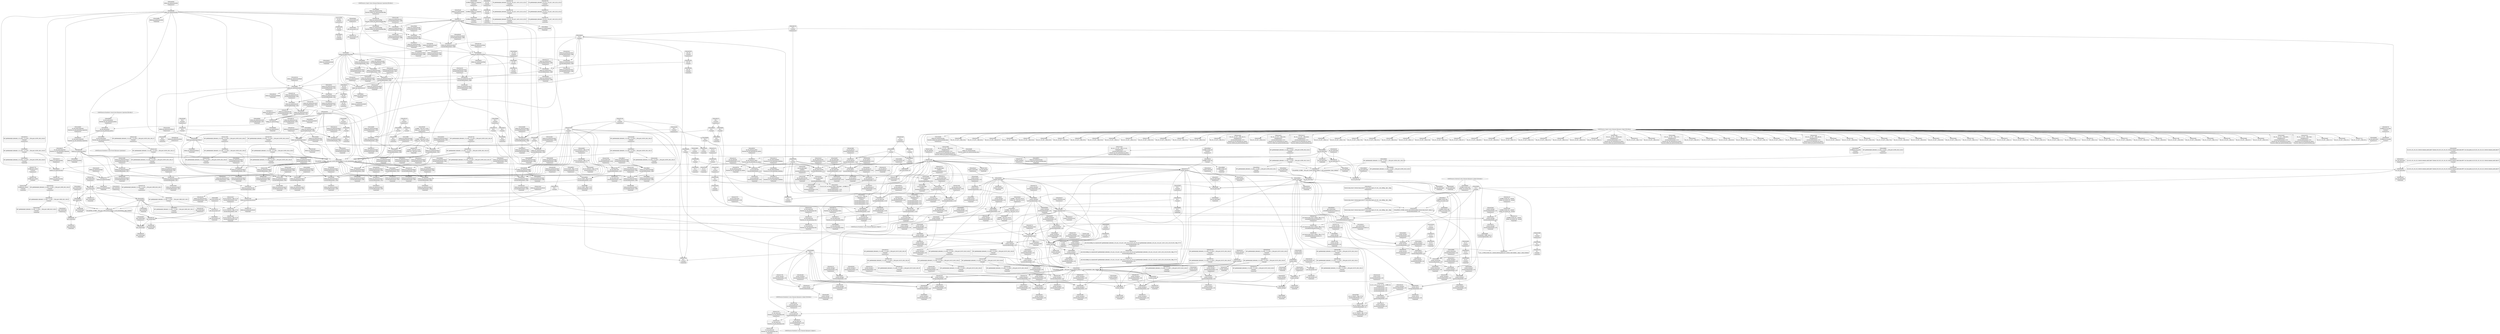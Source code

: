 digraph {
	CE0x4458bd0 [shape=record,shape=Mrecord,label="{CE0x4458bd0|current_sid:tmp11|security/selinux/hooks.c,218}"]
	CE0x4402340 [shape=record,shape=Mrecord,label="{CE0x4402340|i64_128|*Constant*}"]
	CE0x4462440 [shape=record,shape=Mrecord,label="{CE0x4462440|current_sid:tmp19|security/selinux/hooks.c,218}"]
	CE0x43fcf70 [shape=record,shape=Mrecord,label="{CE0x43fcf70|ipc_has_perm:tmp3|*SummSource*}"]
	CE0x44616e0 [shape=record,shape=Mrecord,label="{CE0x44616e0|i64*_getelementptr_inbounds_(_11_x_i64_,_11_x_i64_*___llvm_gcov_ctr125,_i64_0,_i64_9)|*Constant*|*SummSource*}"]
	CE0x4403a40 [shape=record,shape=Mrecord,label="{CE0x4403a40|i32_1|*Constant*|*SummSource*}"]
	CE0x43fccd0 [shape=record,shape=Mrecord,label="{CE0x43fccd0|i64_8|*Constant*}"]
	CE0x4409470 [shape=record,shape=Mrecord,label="{CE0x4409470|selinux_ipc_permission:tmp17|security/selinux/hooks.c,5493|*SummSink*}"]
	CE0x4433ef0 [shape=record,shape=Mrecord,label="{CE0x4433ef0|ipc_has_perm:security|security/selinux/hooks.c,5131|*SummSink*}"]
	CE0x43f3600 [shape=record,shape=Mrecord,label="{CE0x43f3600|selinux_ipc_permission:and|security/selinux/hooks.c,5488}"]
	CE0x43f3350 [shape=record,shape=Mrecord,label="{CE0x43f3350|selinux_ipc_permission:call|security/selinux/hooks.c,5496|*SummSource*}"]
	CE0x43dd9b0 [shape=record,shape=Mrecord,label="{CE0x43dd9b0|i64*_getelementptr_inbounds_(_11_x_i64_,_11_x_i64_*___llvm_gcov_ctr125,_i64_0,_i64_1)|*Constant*|*SummSink*}"]
	CE0x44176c0 [shape=record,shape=Mrecord,label="{CE0x44176c0|80:_i32,_112:_i8*,_:_CRE_55,56_}"]
	CE0x43f50b0 [shape=record,shape=Mrecord,label="{CE0x43f50b0|i64_5|*Constant*}"]
	CE0x440b890 [shape=record,shape=Mrecord,label="{CE0x440b890|selinux_ipc_permission:cmp|security/selinux/hooks.c,5493|*SummSink*}"]
	CE0x44344e0 [shape=record,shape=Mrecord,label="{CE0x44344e0|ipc_has_perm:tmp5|security/selinux/hooks.c,5131}"]
	CE0x4435d60 [shape=record,shape=Mrecord,label="{CE0x4435d60|80:_i32,_112:_i8*,_:_CRE_28,29_}"]
	CE0x4417120 [shape=record,shape=Mrecord,label="{CE0x4417120|80:_i32,_112:_i8*,_:_CRE_49,50_}"]
	CE0x440fd10 [shape=record,shape=Mrecord,label="{CE0x440fd10|_ret_i32_%call2,_!dbg_!27728|security/selinux/hooks.c,5136|*SummSource*}"]
	CE0x43eca50 [shape=record,shape=Mrecord,label="{CE0x43eca50|i64_0|*Constant*|*SummSink*}"]
	CE0x440a1b0 [shape=record,shape=Mrecord,label="{CE0x440a1b0|ipc_has_perm:tmp1|*SummSource*}"]
	CE0x43dc8d0 [shape=record,shape=Mrecord,label="{CE0x43dc8d0|current_sid:tmp1}"]
	CE0x4435e50 [shape=record,shape=Mrecord,label="{CE0x4435e50|80:_i32,_112:_i8*,_:_CRE_29,30_}"]
	CE0x4450710 [shape=record,shape=Mrecord,label="{CE0x4450710|current_sid:tobool|security/selinux/hooks.c,218|*SummSource*}"]
	CE0x43e95b0 [shape=record,shape=Mrecord,label="{CE0x43e95b0|selinux_ipc_permission:entry|*SummSource*}"]
	CE0x4435a90 [shape=record,shape=Mrecord,label="{CE0x4435a90|80:_i32,_112:_i8*,_:_CRE_25,26_}"]
	CE0x4459210 [shape=record,shape=Mrecord,label="{CE0x4459210|i64_1|*Constant*}"]
	CE0x4404100 [shape=record,shape=Mrecord,label="{CE0x4404100|get_current:tmp3|*SummSink*}"]
	CE0x43f4f80 [shape=record,shape=Mrecord,label="{CE0x43f4f80|i64_4|*Constant*|*SummSink*}"]
	CE0x4443ce0 [shape=record,shape=Mrecord,label="{CE0x4443ce0|ipc_has_perm:key|security/selinux/hooks.c,5134|*SummSink*}"]
	CE0x4491cc0 [shape=record,shape=Mrecord,label="{CE0x4491cc0|get_current:tmp2}"]
	CE0x44083f0 [shape=record,shape=Mrecord,label="{CE0x44083f0|selinux_ipc_permission:tmp4|security/selinux/hooks.c,5488|*SummSource*}"]
	CE0x4451760 [shape=record,shape=Mrecord,label="{CE0x4451760|current_sid:tmp7|security/selinux/hooks.c,218|*SummSource*}"]
	CE0x44127f0 [shape=record,shape=Mrecord,label="{CE0x44127f0|selinux_ipc_permission:retval.0|*SummSink*}"]
	CE0x43fcd40 [shape=record,shape=Mrecord,label="{CE0x43fcd40|i64_8|*Constant*|*SummSource*}"]
	CE0x4436f50 [shape=record,shape=Mrecord,label="{CE0x4436f50|current_sid:call4|security/selinux/hooks.c,218}"]
	CE0x4462c20 [shape=record,shape=Mrecord,label="{CE0x4462c20|i64*_getelementptr_inbounds_(_11_x_i64_,_11_x_i64_*___llvm_gcov_ctr125,_i64_0,_i64_10)|*Constant*|*SummSink*}"]
	CE0x4409840 [shape=record,shape=Mrecord,label="{CE0x4409840|GLOBAL:current_task|Global_var:current_task|*SummSource*}"]
	CE0x43e3930 [shape=record,shape=Mrecord,label="{CE0x43e3930|get_current:tmp3}"]
	CE0x4454300 [shape=record,shape=Mrecord,label="{CE0x4454300|current_sid:tmp2|*SummSink*}"]
	CE0x443b7d0 [shape=record,shape=Mrecord,label="{CE0x443b7d0|i64*_getelementptr_inbounds_(_2_x_i64_,_2_x_i64_*___llvm_gcov_ctr98,_i64_0,_i64_0)|*Constant*}"]
	CE0x4408500 [shape=record,shape=Mrecord,label="{CE0x4408500|selinux_ipc_permission:tmp4|security/selinux/hooks.c,5488|*SummSink*}"]
	CE0x43fd4e0 [shape=record,shape=Mrecord,label="{CE0x43fd4e0|GLOBAL:current_sid|*Constant*|*SummSource*}"]
	CE0x43ee230 [shape=record,shape=Mrecord,label="{CE0x43ee230|_call_void_mcount()_#3|*SummSource*}"]
	CE0x4463b80 [shape=record,shape=Mrecord,label="{CE0x4463b80|GLOBAL:lockdep_rcu_suspicious|*Constant*|*SummSource*}"]
	CE0x43e7040 [shape=record,shape=Mrecord,label="{CE0x43e7040|ipc_has_perm:call|security/selinux/hooks.c,5129|*SummSource*}"]
	CE0x3cbb050 [shape=record,shape=Mrecord,label="{CE0x3cbb050|i64*_getelementptr_inbounds_(_12_x_i64_,_12_x_i64_*___llvm_gcov_ctr293,_i64_0,_i64_0)|*Constant*|*SummSink*}"]
	CE0x43f7240 [shape=record,shape=Mrecord,label="{CE0x43f7240|i64_1|*Constant*|*SummSource*}"]
	CE0x445aea0 [shape=record,shape=Mrecord,label="{CE0x445aea0|current_sid:tobool1|security/selinux/hooks.c,218|*SummSink*}"]
	CE0x4409340 [shape=record,shape=Mrecord,label="{CE0x4409340|selinux_ipc_permission:tmp17|security/selinux/hooks.c,5493|*SummSource*}"]
	CE0x4461510 [shape=record,shape=Mrecord,label="{CE0x4461510|i64*_getelementptr_inbounds_(_11_x_i64_,_11_x_i64_*___llvm_gcov_ctr125,_i64_0,_i64_9)|*Constant*}"]
	CE0x3cbb130 [shape=record,shape=Mrecord,label="{CE0x3cbb130|selinux_ipc_permission:tmp|*SummSource*}"]
	CE0x43ef3e0 [shape=record,shape=Mrecord,label="{CE0x43ef3e0|selinux_ipc_permission:conv7|security/selinux/hooks.c,5491}"]
	CE0x43feb40 [shape=record,shape=Mrecord,label="{CE0x43feb40|i64_256|*Constant*|*SummSink*}"]
	CE0x44346e0 [shape=record,shape=Mrecord,label="{CE0x44346e0|80:_i32,_112:_i8*,_:_CRE_4,5_}"]
	CE0x44357c0 [shape=record,shape=Mrecord,label="{CE0x44357c0|80:_i32,_112:_i8*,_:_CRE_22,23_}"]
	CE0x444d3e0 [shape=record,shape=Mrecord,label="{CE0x444d3e0|current_sid:tmp3|*SummSource*}"]
	CE0x43f1fd0 [shape=record,shape=Mrecord,label="{CE0x43f1fd0|get_current:tmp1|*SummSink*}"]
	CE0x4410930 [shape=record,shape=Mrecord,label="{CE0x4410930|selinux_ipc_permission:tmp23|security/selinux/hooks.c,5497|*SummSink*}"]
	CE0x4414020 [shape=record,shape=Mrecord,label="{CE0x4414020|i64*_getelementptr_inbounds_(_12_x_i64_,_12_x_i64_*___llvm_gcov_ctr293,_i64_0,_i64_6)|*Constant*|*SummSink*}"]
	CE0x440fff0 [shape=record,shape=Mrecord,label="{CE0x440fff0|_ret_i32_%call2,_!dbg_!27728|security/selinux/hooks.c,5136|*SummSink*}"]
	CE0x4410160 [shape=record,shape=Mrecord,label="{CE0x4410160|selinux_ipc_permission:tmp22|security/selinux/hooks.c,5497}"]
	CE0x43e78e0 [shape=record,shape=Mrecord,label="{CE0x43e78e0|ipc_has_perm:call|security/selinux/hooks.c,5129}"]
	CE0x43fc650 [shape=record,shape=Mrecord,label="{CE0x43fc650|i32_3|*Constant*|*SummSink*}"]
	CE0x4454290 [shape=record,shape=Mrecord,label="{CE0x4454290|current_sid:tmp2|*SummSource*}"]
	CE0x43efe00 [shape=record,shape=Mrecord,label="{CE0x43efe00|selinux_ipc_permission:tmp16|security/selinux/hooks.c,5493}"]
	CE0x44174e0 [shape=record,shape=Mrecord,label="{CE0x44174e0|80:_i32,_112:_i8*,_:_CRE_53,54_}"]
	CE0x440f180 [shape=record,shape=Mrecord,label="{CE0x440f180|ipc_has_perm:perms|Function::ipc_has_perm&Arg::perms::}"]
	CE0x440a140 [shape=record,shape=Mrecord,label="{CE0x440a140|ipc_has_perm:tmp1}"]
	CE0x444fa10 [shape=record,shape=Mrecord,label="{CE0x444fa10|i64_4|*Constant*}"]
	CE0x43ef6c0 [shape=record,shape=Mrecord,label="{CE0x43ef6c0|i64_256|*Constant*}"]
	CE0x444c390 [shape=record,shape=Mrecord,label="{CE0x444c390|current_sid:tmp6|security/selinux/hooks.c,218|*SummSink*}"]
	CE0x5a7a2f0 [shape=record,shape=Mrecord,label="{CE0x5a7a2f0|selinux_ipc_permission:conv|security/selinux/hooks.c,5488|*SummSource*}"]
	CE0x4408940 [shape=record,shape=Mrecord,label="{CE0x4408940|selinux_ipc_permission:tmp3|security/selinux/hooks.c,5488|*SummSink*}"]
	CE0x43f0f10 [shape=record,shape=Mrecord,label="{CE0x43f0f10|i64*_getelementptr_inbounds_(_2_x_i64_,_2_x_i64_*___llvm_gcov_ctr98,_i64_0,_i64_1)|*Constant*|*SummSink*}"]
	CE0x4435f40 [shape=record,shape=Mrecord,label="{CE0x4435f40|80:_i32,_112:_i8*,_:_CRE_30,31_}"]
	"CONST[source:0(mediator),value:2(dynamic)][purpose:{subject}]"
	CE0x4450e60 [shape=record,shape=Mrecord,label="{CE0x4450e60|current_sid:call|security/selinux/hooks.c,218|*SummSource*}"]
	CE0x444a0f0 [shape=record,shape=Mrecord,label="{CE0x444a0f0|current_sid:tmp9|security/selinux/hooks.c,218|*SummSource*}"]
	CE0x444b8c0 [shape=record,shape=Mrecord,label="{CE0x444b8c0|get_current:tmp1|*SummSource*}"]
	CE0x43e3d40 [shape=record,shape=Mrecord,label="{CE0x43e3d40|i64*_getelementptr_inbounds_(_12_x_i64_,_12_x_i64_*___llvm_gcov_ctr293,_i64_0,_i64_3)|*Constant*|*SummSink*}"]
	CE0x443a050 [shape=record,shape=Mrecord,label="{CE0x443a050|current_sid:sid|security/selinux/hooks.c,220}"]
	CE0x44440b0 [shape=record,shape=Mrecord,label="{CE0x44440b0|ipc_has_perm:u|security/selinux/hooks.c,5134}"]
	CE0x43f22c0 [shape=record,shape=Mrecord,label="{CE0x43f22c0|selinux_ipc_permission:if.end13|*SummSource*}"]
	CE0x44438f0 [shape=record,shape=Mrecord,label="{CE0x44438f0|i32_3|*Constant*|*SummSource*}"]
	CE0x4449790 [shape=record,shape=Mrecord,label="{CE0x4449790|current_sid:do.end|*SummSink*}"]
	CE0x43f7470 [shape=record,shape=Mrecord,label="{CE0x43f7470|current_sid:entry}"]
	CE0x44173f0 [shape=record,shape=Mrecord,label="{CE0x44173f0|80:_i32,_112:_i8*,_:_CRE_52,53_}"]
	CE0x4408260 [shape=record,shape=Mrecord,label="{CE0x4408260|selinux_ipc_permission:tobool|security/selinux/hooks.c,5488|*SummSource*}"]
	CE0x3cbb0c0 [shape=record,shape=Mrecord,label="{CE0x3cbb0c0|selinux_ipc_permission:tmp}"]
	CE0x4402b50 [shape=record,shape=Mrecord,label="{CE0x4402b50|selinux_ipc_permission:tmp5|security/selinux/hooks.c,5488}"]
	CE0x444b850 [shape=record,shape=Mrecord,label="{CE0x444b850|get_current:tmp1}"]
	CE0x44358b0 [shape=record,shape=Mrecord,label="{CE0x44358b0|80:_i32,_112:_i8*,_:_CRE_23,24_}"]
	CE0x43f2410 [shape=record,shape=Mrecord,label="{CE0x43f2410|selinux_ipc_permission:tmp20|security/selinux/hooks.c,5496|*SummSource*}"]
	CE0x43e4150 [shape=record,shape=Mrecord,label="{CE0x43e4150|ipc_has_perm:ad|security/selinux/hooks.c, 5128|*SummSink*}"]
	CE0x440f520 [shape=record,shape=Mrecord,label="{CE0x440f520|ipc_has_perm:ipc_perms|Function::ipc_has_perm&Arg::ipc_perms::|*SummSource*}"]
	CE0x4400390 [shape=record,shape=Mrecord,label="{CE0x4400390|selinux_ipc_permission:av.1}"]
	CE0x44329d0 [shape=record,shape=Mrecord,label="{CE0x44329d0|current_sid:tmp16|security/selinux/hooks.c,218}"]
	CE0x3e82800 [shape=record,shape=Mrecord,label="{CE0x3e82800|selinux_ipc_permission:or|security/selinux/hooks.c,5489|*SummSink*}"]
	CE0x4437490 [shape=record,shape=Mrecord,label="{CE0x4437490|GLOBAL:get_current|*Constant*}"]
	CE0x4437730 [shape=record,shape=Mrecord,label="{CE0x4437730|GLOBAL:get_current|*Constant*|*SummSource*}"]
	CE0x4443f40 [shape=record,shape=Mrecord,label="{CE0x4443f40|ipc_has_perm:tmp6|*LoadInst*|security/selinux/hooks.c,5134|*SummSource*}"]
	CE0x44355e0 [shape=record,shape=Mrecord,label="{CE0x44355e0|80:_i32,_112:_i8*,_:_CRE_20,21_}"]
	CE0x3cb80c0 [shape=record,shape=Mrecord,label="{CE0x3cb80c0|i32_292|*Constant*|*SummSink*}"]
	CE0x443a2a0 [shape=record,shape=Mrecord,label="{CE0x443a2a0|current_sid:sid|security/selinux/hooks.c,220|*SummSink*}"]
	CE0x444b300 [shape=record,shape=Mrecord,label="{CE0x444b300|i1_true|*Constant*}"]
	CE0x4415470 [shape=record,shape=Mrecord,label="{CE0x4415470|avc_has_perm:tsid|Function::avc_has_perm&Arg::tsid::}"]
	CE0x4438700 [shape=record,shape=Mrecord,label="{CE0x4438700|current_sid:cred|security/selinux/hooks.c,218|*SummSink*}"]
	CE0x43ffae0 [shape=record,shape=Mrecord,label="{CE0x43ffae0|selinux_ipc_permission:tmp6|security/selinux/hooks.c,5489|*SummSink*}"]
	CE0x4453300 [shape=record,shape=Mrecord,label="{CE0x4453300|current_sid:tmp15|security/selinux/hooks.c,218|*SummSource*}"]
	CE0x43eccd0 [shape=record,shape=Mrecord,label="{CE0x43eccd0|selinux_ipc_permission:tmp3|security/selinux/hooks.c,5488}"]
	CE0x440afa0 [shape=record,shape=Mrecord,label="{CE0x440afa0|i32_146|*Constant*}"]
	CE0x4433a90 [shape=record,shape=Mrecord,label="{CE0x4433a90|i32_10|*Constant*}"]
	CE0x43f6830 [shape=record,shape=Mrecord,label="{CE0x43f6830|current_sid:tobool|security/selinux/hooks.c,218}"]
	CE0x4419300 [shape=record,shape=Mrecord,label="{CE0x4419300|80:_i32,_112:_i8*,_:_CRE_104,112_|*MultipleSource*|security/selinux/hooks.c,5131|Function::ipc_has_perm&Arg::ipc_perms::|Function::selinux_ipc_permission&Arg::ipcp::}"]
	CE0x43ea450 [shape=record,shape=Mrecord,label="{CE0x43ea450|selinux_ipc_permission:tmp1|*SummSource*}"]
	CE0x4416a90 [shape=record,shape=Mrecord,label="{CE0x4416a90|80:_i32,_112:_i8*,_:_CRE_42,43_}"]
	CE0x4433840 [shape=record,shape=Mrecord,label="{CE0x4433840|i32_218|*Constant*|*SummSink*}"]
	CE0x44378b0 [shape=record,shape=Mrecord,label="{CE0x44378b0|GLOBAL:get_current|*Constant*|*SummSink*}"]
	CE0x440f910 [shape=record,shape=Mrecord,label="{CE0x440f910|ipc_has_perm:perms|Function::ipc_has_perm&Arg::perms::|*SummSource*}"]
	CE0x4419430 [shape=record,shape=Mrecord,label="{CE0x4419430|80:_i32,_112:_i8*,_:_CRE_112,120_|*MultipleSource*|security/selinux/hooks.c,5131|Function::ipc_has_perm&Arg::ipc_perms::|Function::selinux_ipc_permission&Arg::ipcp::}"]
	CE0x43ec0c0 [shape=record,shape=Mrecord,label="{CE0x43ec0c0|selinux_ipc_permission:if.end10|*SummSource*}"]
	CE0x43e8f80 [shape=record,shape=Mrecord,label="{CE0x43e8f80|selinux_ipc_permission:entry|*SummSink*}"]
	CE0x44020c0 [shape=record,shape=Mrecord,label="{CE0x44020c0|selinux_ipc_permission:conv1|security/selinux/hooks.c,5489|*SummSource*}"]
	CE0x4410e40 [shape=record,shape=Mrecord,label="{CE0x4410e40|_ret_i32_%retval.0,_!dbg_!27733|security/selinux/hooks.c,5497|*SummSink*}"]
	CE0x443ebf0 [shape=record,shape=Mrecord,label="{CE0x443ebf0|ipc_has_perm:type|security/selinux/hooks.c,5133}"]
	CE0x4433690 [shape=record,shape=Mrecord,label="{CE0x4433690|_call_void_lockdep_rcu_suspicious(i8*_getelementptr_inbounds_(_25_x_i8_,_25_x_i8_*_.str3,_i32_0,_i32_0),_i32_218,_i8*_getelementptr_inbounds_(_45_x_i8_,_45_x_i8_*_.str12,_i32_0,_i32_0))_#10,_!dbg_!27727|security/selinux/hooks.c,218}"]
	CE0x43e4600 [shape=record,shape=Mrecord,label="{CE0x43e4600|selinux_ipc_permission:and4|security/selinux/hooks.c,5490}"]
	CE0x4418f70 [shape=record,shape=Mrecord,label="{CE0x4418f70|80:_i32,_112:_i8*,_:_CRE_92,96_|*MultipleSource*|security/selinux/hooks.c,5131|Function::ipc_has_perm&Arg::ipc_perms::|Function::selinux_ipc_permission&Arg::ipcp::}"]
	CE0x440f3c0 [shape=record,shape=Mrecord,label="{CE0x440f3c0|ipc_has_perm:ipc_perms|Function::ipc_has_perm&Arg::ipc_perms::}"]
	CE0x44089b0 [shape=record,shape=Mrecord,label="{CE0x44089b0|selinux_ipc_permission:tobool|security/selinux/hooks.c,5488|*SummSink*}"]
	CE0x4443b10 [shape=record,shape=Mrecord,label="{CE0x4443b10|ipc_has_perm:key|security/selinux/hooks.c,5134}"]
	CE0x43fda60 [shape=record,shape=Mrecord,label="{CE0x43fda60|i64_0|*Constant*}"]
	CE0x43feec0 [shape=record,shape=Mrecord,label="{CE0x43feec0|selinux_ipc_permission:or8|security/selinux/hooks.c,5491}"]
	CE0x4402fc0 [shape=record,shape=Mrecord,label="{CE0x4402fc0|selinux_ipc_permission:av.0|*SummSource*}"]
	CE0x4461fa0 [shape=record,shape=Mrecord,label="{CE0x4461fa0|current_sid:tmp18|security/selinux/hooks.c,218}"]
	CE0x4418c10 [shape=record,shape=Mrecord,label="{CE0x4418c10|80:_i32,_112:_i8*,_:_CRE_84,88_|*MultipleSource*|security/selinux/hooks.c,5131|Function::ipc_has_perm&Arg::ipc_perms::|Function::selinux_ipc_permission&Arg::ipcp::}"]
	CE0x43f4560 [shape=record,shape=Mrecord,label="{CE0x43f4560|GLOBAL:__llvm_gcov_ctr293|Global_var:__llvm_gcov_ctr293|*SummSource*}"]
	CE0x4452da0 [shape=record,shape=Mrecord,label="{CE0x4452da0|i64*_getelementptr_inbounds_(_11_x_i64_,_11_x_i64_*___llvm_gcov_ctr125,_i64_0,_i64_8)|*Constant*|*SummSink*}"]
	CE0x4447a50 [shape=record,shape=Mrecord,label="{CE0x4447a50|ipc_has_perm:tmp8|security/selinux/hooks.c,5136|*SummSink*}"]
	CE0x4409b30 [shape=record,shape=Mrecord,label="{CE0x4409b30|ipc_has_perm:tmp2|*SummSink*}"]
	"CONST[source:0(mediator),value:2(dynamic)][purpose:{object}]"
	CE0x43f0ff0 [shape=record,shape=Mrecord,label="{CE0x43f0ff0|selinux_ipc_permission:tmp9|security/selinux/hooks.c,5490|*SummSource*}"]
	CE0x4409900 [shape=record,shape=Mrecord,label="{CE0x4409900|GLOBAL:current_task|Global_var:current_task|*SummSink*}"]
	CE0x4434640 [shape=record,shape=Mrecord,label="{CE0x4434640|80:_i32,_112:_i8*,_:_CRE_3,4_}"]
	CE0x4447610 [shape=record,shape=Mrecord,label="{CE0x4447610|ipc_has_perm:sclass|security/selinux/hooks.c,5136|*SummSink*}"]
	CE0x440ad70 [shape=record,shape=Mrecord,label="{CE0x440ad70|selinux_ipc_permission:conv3|security/selinux/hooks.c,5490|*SummSource*}"]
	CE0x44493f0 [shape=record,shape=Mrecord,label="{CE0x44493f0|_ret_i32_%retval.0,_!dbg_!27728|security/selinux/avc.c,775|*SummSource*}"]
	CE0x443ee30 [shape=record,shape=Mrecord,label="{CE0x443ee30|ipc_has_perm:type|security/selinux/hooks.c,5133|*SummSink*}"]
	CE0x4413810 [shape=record,shape=Mrecord,label="{CE0x4413810|selinux_ipc_permission:tmp7|security/selinux/hooks.c,5489|*SummSource*}"]
	CE0x4439b20 [shape=record,shape=Mrecord,label="{CE0x4439b20|current_sid:tmp23|security/selinux/hooks.c,218|*SummSink*}"]
	CE0x4463bf0 [shape=record,shape=Mrecord,label="{CE0x4463bf0|GLOBAL:lockdep_rcu_suspicious|*Constant*|*SummSink*}"]
	CE0x444e510 [shape=record,shape=Mrecord,label="{CE0x444e510|current_sid:land.lhs.true|*SummSink*}"]
	CE0x4435c70 [shape=record,shape=Mrecord,label="{CE0x4435c70|80:_i32,_112:_i8*,_:_CRE_27,28_}"]
	CE0x5a7a360 [shape=record,shape=Mrecord,label="{CE0x5a7a360|i32_292|*Constant*}"]
	CE0x443b6a0 [shape=record,shape=Mrecord,label="{CE0x443b6a0|get_current:bb|*SummSink*}"]
	CE0x44013a0 [shape=record,shape=Mrecord,label="{CE0x44013a0|GLOBAL:__llvm_gcov_ctr293|Global_var:__llvm_gcov_ctr293}"]
	CE0x4443c10 [shape=record,shape=Mrecord,label="{CE0x4443c10|ipc_has_perm:key|security/selinux/hooks.c,5134|*SummSource*}"]
	CE0x43f4120 [shape=record,shape=Mrecord,label="{CE0x43f4120|i32_0|*Constant*|*SummSink*}"]
	CE0x4439680 [shape=record,shape=Mrecord,label="{CE0x4439680|current_sid:tmp23|security/selinux/hooks.c,218}"]
	CE0x4406ab0 [shape=record,shape=Mrecord,label="{CE0x4406ab0|i32_146|*Constant*|*SummSource*}"]
	CE0x44178a0 [shape=record,shape=Mrecord,label="{CE0x44178a0|80:_i32,_112:_i8*,_:_CRE_57,58_}"]
	CE0x4411f30 [shape=record,shape=Mrecord,label="{CE0x4411f30|current_sid:if.then|*SummSink*}"]
	CE0x43de730 [shape=record,shape=Mrecord,label="{CE0x43de730|i32_0|*Constant*|*SummSource*}"]
	CE0x4447920 [shape=record,shape=Mrecord,label="{CE0x4447920|ipc_has_perm:tmp8|security/selinux/hooks.c,5136|*SummSource*}"]
	CE0x43e6e60 [shape=record,shape=Mrecord,label="{CE0x43e6e60|selinux_ipc_permission:if.then}"]
	CE0x4402d50 [shape=record,shape=Mrecord,label="{CE0x4402d50|selinux_ipc_permission:tmp5|security/selinux/hooks.c,5488|*SummSource*}"]
	CE0x3cbafe0 [shape=record,shape=Mrecord,label="{CE0x3cbafe0|COLLAPSED:_GCMRE___llvm_gcov_ctr293_internal_global_12_x_i64_zeroinitializer:_elem_0:default:}"]
	CE0x4445b60 [shape=record,shape=Mrecord,label="{CE0x4445b60|ipc_has_perm:u|security/selinux/hooks.c,5134|*SummSink*}"]
	CE0x44359a0 [shape=record,shape=Mrecord,label="{CE0x44359a0|80:_i32,_112:_i8*,_:_CRE_24,25_}"]
	CE0x4438fd0 [shape=record,shape=Mrecord,label="{CE0x4438fd0|current_sid:security|security/selinux/hooks.c,218|*SummSource*}"]
	CE0x444d480 [shape=record,shape=Mrecord,label="{CE0x444d480|current_sid:tmp3|*SummSink*}"]
	CE0x4451ea0 [shape=record,shape=Mrecord,label="{CE0x4451ea0|current_sid:if.end}"]
	CE0x4416b80 [shape=record,shape=Mrecord,label="{CE0x4416b80|80:_i32,_112:_i8*,_:_CRE_43,44_}"]
	CE0x44341f0 [shape=record,shape=Mrecord,label="{CE0x44341f0|80:_i32,_112:_i8*,_:_CRE_1,2_}"]
	CE0x444e2e0 [shape=record,shape=Mrecord,label="{CE0x444e2e0|current_sid:land.lhs.true}"]
	CE0x4405710 [shape=record,shape=Mrecord,label="{CE0x4405710|_call_void_mcount()_#3|*SummSink*}"]
	CE0x43dc860 [shape=record,shape=Mrecord,label="{CE0x43dc860|i64_1|*Constant*}"]
	CE0x4455730 [shape=record,shape=Mrecord,label="{CE0x4455730|current_sid:tmp13|security/selinux/hooks.c,218}"]
	CE0x4418200 [shape=record,shape=Mrecord,label="{CE0x4418200|80:_i32,_112:_i8*,_:_CRE_67,68_}"]
	CE0x43e66f0 [shape=record,shape=Mrecord,label="{CE0x43e66f0|selinux_ipc_permission:tmp8|security/selinux/hooks.c,5490|*SummSource*}"]
	CE0x440f980 [shape=record,shape=Mrecord,label="{CE0x440f980|ipc_has_perm:perms|Function::ipc_has_perm&Arg::perms::|*SummSink*}"]
	CE0x4448030 [shape=record,shape=Mrecord,label="{CE0x4448030|i32_(i32,_i32,_i16,_i32,_%struct.common_audit_data*)*_bitcast_(i32_(i32,_i32,_i16,_i32,_%struct.common_audit_data.495*)*_avc_has_perm_to_i32_(i32,_i32,_i16,_i32,_%struct.common_audit_data*)*)|*Constant*}"]
	CE0x44595e0 [shape=record,shape=Mrecord,label="{CE0x44595e0|current_sid:tmp}"]
	CE0x444fca0 [shape=record,shape=Mrecord,label="{CE0x444fca0|i64_5|*Constant*}"]
	CE0x3e82990 [shape=record,shape=Mrecord,label="{CE0x3e82990|selinux_ipc_permission:or|security/selinux/hooks.c,5489}"]
	CE0x4456a10 [shape=record,shape=Mrecord,label="{CE0x4456a10|current_sid:do.body|*SummSource*}"]
	CE0x43f01e0 [shape=record,shape=Mrecord,label="{CE0x43f01e0|selinux_ipc_permission:tmp16|security/selinux/hooks.c,5493|*SummSink*}"]
	CE0x43edff0 [shape=record,shape=Mrecord,label="{CE0x43edff0|_call_void_mcount()_#3}"]
	CE0x44476f0 [shape=record,shape=Mrecord,label="{CE0x44476f0|ipc_has_perm:tmp8|security/selinux/hooks.c,5136}"]
	CE0x44175d0 [shape=record,shape=Mrecord,label="{CE0x44175d0|80:_i32,_112:_i8*,_:_CRE_54,55_}"]
	CE0x4401410 [shape=record,shape=Mrecord,label="{CE0x4401410|GLOBAL:__llvm_gcov_ctr293|Global_var:__llvm_gcov_ctr293|*SummSink*}"]
	CE0x44001b0 [shape=record,shape=Mrecord,label="{CE0x44001b0|selinux_ipc_permission:if.then6|*SummSource*}"]
	CE0x43f1100 [shape=record,shape=Mrecord,label="{CE0x43f1100|selinux_ipc_permission:tmp9|security/selinux/hooks.c,5490|*SummSink*}"]
	CE0x43f6ca0 [shape=record,shape=Mrecord,label="{CE0x43f6ca0|i32_1|*Constant*|*SummSink*}"]
	CE0x44442e0 [shape=record,shape=Mrecord,label="{CE0x44442e0|avc_has_perm:entry|*SummSink*}"]
	CE0x43f1b60 [shape=record,shape=Mrecord,label="{CE0x43f1b60|i64*_getelementptr_inbounds_(_2_x_i64_,_2_x_i64_*___llvm_gcov_ctr98,_i64_0,_i64_1)|*Constant*}"]
	CE0x445a740 [shape=record,shape=Mrecord,label="{CE0x445a740|i64*_getelementptr_inbounds_(_11_x_i64_,_11_x_i64_*___llvm_gcov_ctr125,_i64_0,_i64_0)|*Constant*|*SummSource*}"]
	CE0x4462c90 [shape=record,shape=Mrecord,label="{CE0x4462c90|current_sid:tmp19|security/selinux/hooks.c,218|*SummSink*}"]
	CE0x43f7550 [shape=record,shape=Mrecord,label="{CE0x43f7550|current_sid:entry|*SummSource*}"]
	CE0x43ddfe0 [shape=record,shape=Mrecord,label="{CE0x43ddfe0|_call_void_mcount()_#3|*SummSource*}"]
	CE0x58d1400 [shape=record,shape=Mrecord,label="{CE0x58d1400|selinux_ipc_permission:return}"]
	CE0x4409c50 [shape=record,shape=Mrecord,label="{CE0x4409c50|current_sid:call|security/selinux/hooks.c,218}"]
	CE0x4435220 [shape=record,shape=Mrecord,label="{CE0x4435220|80:_i32,_112:_i8*,_:_CRE_16,17_}"]
	CE0x43e9ad0 [shape=record,shape=Mrecord,label="{CE0x43e9ad0|selinux_ipc_permission:tmp13|security/selinux/hooks.c,5491|*SummSink*}"]
	CE0x440bda0 [shape=record,shape=Mrecord,label="{CE0x440bda0|selinux_ipc_permission:tmp12|security/selinux/hooks.c,5491|*SummSource*}"]
	CE0x4462190 [shape=record,shape=Mrecord,label="{CE0x4462190|current_sid:tmp18|security/selinux/hooks.c,218|*SummSource*}"]
	CE0x4418110 [shape=record,shape=Mrecord,label="{CE0x4418110|80:_i32,_112:_i8*,_:_CRE_66,67_}"]
	CE0x4433770 [shape=record,shape=Mrecord,label="{CE0x4433770|_call_void_lockdep_rcu_suspicious(i8*_getelementptr_inbounds_(_25_x_i8_,_25_x_i8_*_.str3,_i32_0,_i32_0),_i32_218,_i8*_getelementptr_inbounds_(_45_x_i8_,_45_x_i8_*_.str12,_i32_0,_i32_0))_#10,_!dbg_!27727|security/selinux/hooks.c,218|*SummSink*}"]
	CE0x4453370 [shape=record,shape=Mrecord,label="{CE0x4453370|current_sid:tmp15|security/selinux/hooks.c,218|*SummSink*}"]
	CE0x444b4d0 [shape=record,shape=Mrecord,label="{CE0x444b4d0|i1_true|*Constant*|*SummSource*}"]
	CE0x43ffa70 [shape=record,shape=Mrecord,label="{CE0x43ffa70|selinux_ipc_permission:tmp6|security/selinux/hooks.c,5489|*SummSource*}"]
	CE0x44168b0 [shape=record,shape=Mrecord,label="{CE0x44168b0|80:_i32,_112:_i8*,_:_CRE_40,41_}"]
	CE0x44184d0 [shape=record,shape=Mrecord,label="{CE0x44184d0|80:_i32,_112:_i8*,_:_CRE_70,71_}"]
	CE0x4436030 [shape=record,shape=Mrecord,label="{CE0x4436030|80:_i32,_112:_i8*,_:_CRE_31,32_}"]
	CE0x4436120 [shape=record,shape=Mrecord,label="{CE0x4436120|80:_i32,_112:_i8*,_:_CRE_32,33_}"]
	CE0x444eff0 [shape=record,shape=Mrecord,label="{CE0x444eff0|_call_void_mcount()_#3|*SummSource*}"]
	CE0x4409a50 [shape=record,shape=Mrecord,label="{CE0x4409a50|ipc_has_perm:tmp2}"]
	CE0x4411bd0 [shape=record,shape=Mrecord,label="{CE0x4411bd0|ipc_has_perm:bb|*SummSource*}"]
	CE0x4450f00 [shape=record,shape=Mrecord,label="{CE0x4450f00|current_sid:call|security/selinux/hooks.c,218|*SummSink*}"]
	CE0x4407970 [shape=record,shape=Mrecord,label="{CE0x4407970|selinux_ipc_permission:tmp1}"]
	"CONST[source:0(mediator),value:2(dynamic)][purpose:{subject}][SrcIdx:4]"
	CE0x4438630 [shape=record,shape=Mrecord,label="{CE0x4438630|current_sid:cred|security/selinux/hooks.c,218|*SummSource*}"]
	CE0x43fc9e0 [shape=record,shape=Mrecord,label="{CE0x43fc9e0|i64_7|*Constant*|*SummSink*}"]
	CE0x4412ee0 [shape=record,shape=Mrecord,label="{CE0x4412ee0|i64*_getelementptr_inbounds_(_12_x_i64_,_12_x_i64_*___llvm_gcov_ctr293,_i64_0,_i64_11)|*Constant*|*SummSource*}"]
	CE0x44169a0 [shape=record,shape=Mrecord,label="{CE0x44169a0|80:_i32,_112:_i8*,_:_CRE_41,42_}"]
	CE0x4413700 [shape=record,shape=Mrecord,label="{CE0x4413700|selinux_ipc_permission:tmp7|security/selinux/hooks.c,5489}"]
	CE0x43f0890 [shape=record,shape=Mrecord,label="{CE0x43f0890|selinux_ipc_permission:tmp8|security/selinux/hooks.c,5490}"]
	CE0x443b1e0 [shape=record,shape=Mrecord,label="{CE0x443b1e0|current_sid:tmp24|security/selinux/hooks.c,220|*SummSource*}"]
	CE0x4410d10 [shape=record,shape=Mrecord,label="{CE0x4410d10|_ret_i32_%retval.0,_!dbg_!27733|security/selinux/hooks.c,5497|*SummSource*}"]
	CE0x43f1530 [shape=record,shape=Mrecord,label="{CE0x43f1530|selinux_ipc_permission:if.then|*SummSource*}"]
	CE0x4448390 [shape=record,shape=Mrecord,label="{CE0x4448390|i32_(i32,_i32,_i16,_i32,_%struct.common_audit_data*)*_bitcast_(i32_(i32,_i32,_i16,_i32,_%struct.common_audit_data.495*)*_avc_has_perm_to_i32_(i32,_i32,_i16,_i32,_%struct.common_audit_data*)*)|*Constant*|*SummSink*}"]
	CE0x4453a20 [shape=record,shape=Mrecord,label="{CE0x4453a20|0:_i8,_:_GCMR_current_sid.__warned_internal_global_i8_0,_section_.data.unlikely_,_align_1:_elem_0:default:}"]
	CE0x43f1ed0 [shape=record,shape=Mrecord,label="{CE0x43f1ed0|selinux_ipc_permission:if.end13|*SummSink*}"]
	CE0x43dd750 [shape=record,shape=Mrecord,label="{CE0x43dd750|ipc_has_perm:tmp}"]
	CE0x4417c60 [shape=record,shape=Mrecord,label="{CE0x4417c60|80:_i32,_112:_i8*,_:_CRE_61,62_}"]
	CE0x4409ac0 [shape=record,shape=Mrecord,label="{CE0x4409ac0|ipc_has_perm:tmp2|*SummSource*}"]
	CE0x44198f0 [shape=record,shape=Mrecord,label="{CE0x44198f0|ipc_has_perm:tmp4|*LoadInst*|security/selinux/hooks.c,5131|*SummSink*}"]
	CE0x43f80a0 [shape=record,shape=Mrecord,label="{CE0x43f80a0|selinux_ipc_permission:bb|*SummSink*}"]
	CE0x43dd830 [shape=record,shape=Mrecord,label="{CE0x43dd830|ipc_has_perm:tmp|*SummSource*}"]
	CE0x4403990 [shape=record,shape=Mrecord,label="{CE0x4403990|selinux_ipc_permission:conv1|security/selinux/hooks.c,5489}"]
	CE0x4437eb0 [shape=record,shape=Mrecord,label="{CE0x4437eb0|_ret_%struct.task_struct*_%tmp4,_!dbg_!27714|./arch/x86/include/asm/current.h,14}"]
	CE0x43fe600 [shape=record,shape=Mrecord,label="{CE0x43fe600|i64*_getelementptr_inbounds_(_12_x_i64_,_12_x_i64_*___llvm_gcov_ctr293,_i64_0,_i64_0)|*Constant*}"]
	CE0x4433cb0 [shape=record,shape=Mrecord,label="{CE0x4433cb0|80:_i32,_112:_i8*,_:_CRE_0,1_}"]
	CE0x4445f70 [shape=record,shape=Mrecord,label="{CE0x4445f70|ipc_has_perm:ipc_id|security/selinux/hooks.c,5134|*SummSink*}"]
	CE0x44190a0 [shape=record,shape=Mrecord,label="{CE0x44190a0|80:_i32,_112:_i8*,_:_CRE_96,100_|*MultipleSource*|security/selinux/hooks.c,5131|Function::ipc_has_perm&Arg::ipc_perms::|Function::selinux_ipc_permission&Arg::ipcp::}"]
	CE0x43f0590 [shape=record,shape=Mrecord,label="{CE0x43f0590|selinux_ipc_permission:conv|security/selinux/hooks.c,5488}"]
	CE0x4459740 [shape=record,shape=Mrecord,label="{CE0x4459740|i64*_getelementptr_inbounds_(_11_x_i64_,_11_x_i64_*___llvm_gcov_ctr125,_i64_0,_i64_0)|*Constant*}"]
	CE0x4435310 [shape=record,shape=Mrecord,label="{CE0x4435310|80:_i32,_112:_i8*,_:_CRE_17,18_}"]
	CE0x440ea00 [shape=record,shape=Mrecord,label="{CE0x440ea00|ipc_has_perm:entry}"]
	CE0x4457cf0 [shape=record,shape=Mrecord,label="{CE0x4457cf0|current_sid:tmp10|security/selinux/hooks.c,218|*SummSource*}"]
	CE0x443f1c0 [shape=record,shape=Mrecord,label="{CE0x443f1c0|ipc_has_perm:tmp5|security/selinux/hooks.c,5131|*SummSource*}"]
	CE0x43ff000 [shape=record,shape=Mrecord,label="{CE0x43ff000|selinux_ipc_permission:if.end13}"]
	CE0x43ef550 [shape=record,shape=Mrecord,label="{CE0x43ef550|selinux_ipc_permission:conv7|security/selinux/hooks.c,5491|*SummSource*}"]
	CE0x4411040 [shape=record,shape=Mrecord,label="{CE0x4411040|ipc_has_perm:bb|*SummSink*}"]
	CE0x4452fb0 [shape=record,shape=Mrecord,label="{CE0x4452fb0|i64*_getelementptr_inbounds_(_11_x_i64_,_11_x_i64_*___llvm_gcov_ctr125,_i64_0,_i64_8)|*Constant*}"]
	CE0x44562c0 [shape=record,shape=Mrecord,label="{CE0x44562c0|i64*_getelementptr_inbounds_(_11_x_i64_,_11_x_i64_*___llvm_gcov_ctr125,_i64_0,_i64_6)|*Constant*|*SummSource*}"]
	CE0x43fc860 [shape=record,shape=Mrecord,label="{CE0x43fc860|i64_7|*Constant*}"]
	CE0x445bc30 [shape=record,shape=Mrecord,label="{CE0x445bc30|i64*_getelementptr_inbounds_(_11_x_i64_,_11_x_i64_*___llvm_gcov_ctr125,_i64_0,_i64_8)|*Constant*|*SummSource*}"]
	CE0x4407c30 [shape=record,shape=Mrecord,label="{CE0x4407c30|selinux_ipc_permission:or8|security/selinux/hooks.c,5491|*SummSource*}"]
	CE0x4448710 [shape=record,shape=Mrecord,label="{CE0x4448710|avc_has_perm:tclass|Function::avc_has_perm&Arg::tclass::|*SummSource*}"]
	CE0x44160b0 [shape=record,shape=Mrecord,label="{CE0x44160b0|selinux_ipc_permission:tmp19|security/selinux/hooks.c,5494|*SummSink*}"]
	CE0x43f6200 [shape=record,shape=Mrecord,label="{CE0x43f6200|get_current:tmp4|./arch/x86/include/asm/current.h,14|*SummSink*}"]
	CE0x43f3a20 [shape=record,shape=Mrecord,label="{CE0x43f3a20|i64*_getelementptr_inbounds_(_12_x_i64_,_12_x_i64_*___llvm_gcov_ctr293,_i64_0,_i64_6)|*Constant*}"]
	CE0x43fea10 [shape=record,shape=Mrecord,label="{CE0x43fea10|i64_256|*Constant*|*SummSource*}"]
	CE0x4432dd0 [shape=record,shape=Mrecord,label="{CE0x4432dd0|current_sid:tmp16|security/selinux/hooks.c,218|*SummSink*}"]
	CE0x4435400 [shape=record,shape=Mrecord,label="{CE0x4435400|80:_i32,_112:_i8*,_:_CRE_18,19_}"]
	CE0x43f7670 [shape=record,shape=Mrecord,label="{CE0x43f7670|_ret_i32_%tmp24,_!dbg_!27742|security/selinux/hooks.c,220}"]
	CE0x43ef450 [shape=record,shape=Mrecord,label="{CE0x43ef450|selinux_ipc_permission:conv7|security/selinux/hooks.c,5491|*SummSink*}"]
	CE0x4408d10 [shape=record,shape=Mrecord,label="{CE0x4408d10|selinux_ipc_permission:tmp10|security/selinux/hooks.c,5490|*SummSink*}"]
	CE0x44490b0 [shape=record,shape=Mrecord,label="{CE0x44490b0|avc_has_perm:auditdata|Function::avc_has_perm&Arg::auditdata::}"]
	CE0x44126c0 [shape=record,shape=Mrecord,label="{CE0x44126c0|selinux_ipc_permission:retval.0|*SummSource*}"]
	CE0x4433c10 [shape=record,shape=Mrecord,label="{CE0x4433c10|i32_10|*Constant*|*SummSource*}"]
	CE0x4459510 [shape=record,shape=Mrecord,label="{CE0x4459510|i64*_getelementptr_inbounds_(_11_x_i64_,_11_x_i64_*___llvm_gcov_ctr125,_i64_0,_i64_0)|*Constant*|*SummSink*}"]
	CE0x444c990 [shape=record,shape=Mrecord,label="{CE0x444c990|current_sid:tmp7|security/selinux/hooks.c,218|*SummSink*}"]
	CE0x4443630 [shape=record,shape=Mrecord,label="{CE0x4443630|i8_4|*Constant*|*SummSink*}"]
	CE0x44186b0 [shape=record,shape=Mrecord,label="{CE0x44186b0|80:_i32,_112:_i8*,_:_CRE_72,73_|*MultipleSource*|security/selinux/hooks.c,5131|Function::ipc_has_perm&Arg::ipc_perms::|Function::selinux_ipc_permission&Arg::ipcp::}"]
	CE0x444d230 [shape=record,shape=Mrecord,label="{CE0x444d230|current_sid:tmp3}"]
	CE0x4450970 [shape=record,shape=Mrecord,label="{CE0x4450970|i64_3|*Constant*}"]
	CE0x4438b90 [shape=record,shape=Mrecord,label="{CE0x4438b90|current_sid:tmp21|security/selinux/hooks.c,218|*SummSource*}"]
	CE0x44364e0 [shape=record,shape=Mrecord,label="{CE0x44364e0|80:_i32,_112:_i8*,_:_CRE_36,37_}"]
	CE0x58d14a0 [shape=record,shape=Mrecord,label="{CE0x58d14a0|selinux_ipc_permission:return|*SummSource*}"]
	CE0x43efa30 [shape=record,shape=Mrecord,label="{CE0x43efa30|selinux_ipc_permission:if.then|*SummSink*}"]
	CE0x43f0da0 [shape=record,shape=Mrecord,label="{CE0x43f0da0|selinux_ipc_permission:if.end10|*SummSink*}"]
	CE0x4446d40 [shape=record,shape=Mrecord,label="{CE0x4446d40|ipc_has_perm:sclass|security/selinux/hooks.c,5136}"]
	CE0x4416e50 [shape=record,shape=Mrecord,label="{CE0x4416e50|80:_i32,_112:_i8*,_:_CRE_46,47_}"]
	CE0x4417990 [shape=record,shape=Mrecord,label="{CE0x4417990|80:_i32,_112:_i8*,_:_CRE_58,59_}"]
	"CONST[source:1(input),value:2(dynamic)][purpose:{object}][SrcIdx:0]"
	CE0x4446110 [shape=record,shape=Mrecord,label="{CE0x4446110|ipc_has_perm:sid1|security/selinux/hooks.c,5136}"]
	CE0x43f4370 [shape=record,shape=Mrecord,label="{CE0x43f4370|i64_2|*Constant*|*SummSource*}"]
	CE0x44518e0 [shape=record,shape=Mrecord,label="{CE0x44518e0|GLOBAL:current_sid.__warned|Global_var:current_sid.__warned}"]
	CE0x4452640 [shape=record,shape=Mrecord,label="{CE0x4452640|current_sid:tmp8|security/selinux/hooks.c,218}"]
	CE0x4461240 [shape=record,shape=Mrecord,label="{CE0x4461240|i8*_getelementptr_inbounds_(_45_x_i8_,_45_x_i8_*_.str12,_i32_0,_i32_0)|*Constant*|*SummSink*}"]
	CE0x4446a50 [shape=record,shape=Mrecord,label="{CE0x4446a50|0:_i16,_4:_i32,_:_CRE_4,8_|*MultipleSource*|*LoadInst*|security/selinux/hooks.c,5131|security/selinux/hooks.c,5131|security/selinux/hooks.c,5136}"]
	CE0x444a9c0 [shape=record,shape=Mrecord,label="{CE0x444a9c0|GLOBAL:__llvm_gcov_ctr125|Global_var:__llvm_gcov_ctr125}"]
	CE0x443ed50 [shape=record,shape=Mrecord,label="{CE0x443ed50|ipc_has_perm:type|security/selinux/hooks.c,5133|*SummSource*}"]
	CE0x4462d00 [shape=record,shape=Mrecord,label="{CE0x4462d00|current_sid:tmp20|security/selinux/hooks.c,218}"]
	CE0x43f00b0 [shape=record,shape=Mrecord,label="{CE0x43f00b0|selinux_ipc_permission:tmp16|security/selinux/hooks.c,5493|*SummSource*}"]
	CE0x44177b0 [shape=record,shape=Mrecord,label="{CE0x44177b0|80:_i32,_112:_i8*,_:_CRE_56,57_}"]
	CE0x443b520 [shape=record,shape=Mrecord,label="{CE0x443b520|get_current:bb|*SummSource*}"]
	CE0x43f1a60 [shape=record,shape=Mrecord,label="{CE0x43f1a60|selinux_ipc_permission:bb|*SummSource*}"]
	CE0x43e9660 [shape=record,shape=Mrecord,label="{CE0x43e9660|selinux_ipc_permission:tmp12|security/selinux/hooks.c,5491|*SummSink*}"]
	CE0x440e850 [shape=record,shape=Mrecord,label="{CE0x440e850|GLOBAL:ipc_has_perm|*Constant*|*SummSink*}"]
	CE0x443f310 [shape=record,shape=Mrecord,label="{CE0x443f310|ipc_has_perm:tmp5|security/selinux/hooks.c,5131|*SummSink*}"]
	CE0x44434e0 [shape=record,shape=Mrecord,label="{CE0x44434e0|i8_4|*Constant*|*SummSource*}"]
	CE0x4463510 [shape=record,shape=Mrecord,label="{CE0x4463510|i8*_getelementptr_inbounds_(_25_x_i8_,_25_x_i8_*_.str3,_i32_0,_i32_0)|*Constant*}"]
	CE0x440a060 [shape=record,shape=Mrecord,label="{CE0x440a060|ipc_has_perm:tmp|*SummSink*}"]
	CE0x43e4ed0 [shape=record,shape=Mrecord,label="{CE0x43e4ed0|i64*_getelementptr_inbounds_(_12_x_i64_,_12_x_i64_*___llvm_gcov_ctr293,_i64_0,_i64_3)|*Constant*|*SummSource*}"]
	CE0x4437a40 [shape=record,shape=Mrecord,label="{CE0x4437a40|get_current:entry}"]
	CE0x44085f0 [shape=record,shape=Mrecord,label="{CE0x44085f0|i64_2|*Constant*|*SummSink*}"]
	CE0x4448840 [shape=record,shape=Mrecord,label="{CE0x4448840|avc_has_perm:tclass|Function::avc_has_perm&Arg::tclass::|*SummSink*}"]
	CE0x43ff180 [shape=record,shape=Mrecord,label="{CE0x43ff180|selinux_ipc_permission:av.0|*SummSink*}"]
	CE0x3e82920 [shape=record,shape=Mrecord,label="{CE0x3e82920|selinux_ipc_permission:conv2|security/selinux/hooks.c,5489}"]
	CE0x4439510 [shape=record,shape=Mrecord,label="{CE0x4439510|current_sid:tmp22|security/selinux/hooks.c,218|*SummSource*}"]
	CE0x440b7c0 [shape=record,shape=Mrecord,label="{CE0x440b7c0|selinux_ipc_permission:cmp|security/selinux/hooks.c,5493|*SummSource*}"]
	CE0x4405370 [shape=record,shape=Mrecord,label="{CE0x4405370|i64_4|*Constant*}"]
	CE0x43ecb60 [shape=record,shape=Mrecord,label="{CE0x43ecb60|selinux_ipc_permission:tmp3|security/selinux/hooks.c,5488|*SummSource*}"]
	CE0x43de2c0 [shape=record,shape=Mrecord,label="{CE0x43de2c0|i64*_getelementptr_inbounds_(_11_x_i64_,_11_x_i64_*___llvm_gcov_ctr125,_i64_0,_i64_6)|*Constant*|*SummSink*}"]
	CE0x4433e20 [shape=record,shape=Mrecord,label="{CE0x4433e20|ipc_has_perm:security|security/selinux/hooks.c,5131|*SummSource*}"]
	CE0x4443fd0 [shape=record,shape=Mrecord,label="{CE0x4443fd0|ipc_has_perm:tmp6|*LoadInst*|security/selinux/hooks.c,5134|*SummSink*}"]
	CE0x43fdaf0 [shape=record,shape=Mrecord,label="{CE0x43fdaf0|i64_2|*Constant*}"]
	CE0x4438330 [shape=record,shape=Mrecord,label="{CE0x4438330|i32_78|*Constant*|*SummSink*}"]
	CE0x43f75e0 [shape=record,shape=Mrecord,label="{CE0x43f75e0|current_sid:entry|*SummSink*}"]
	CE0x44349b0 [shape=record,shape=Mrecord,label="{CE0x44349b0|80:_i32,_112:_i8*,_:_CRE_7,8_}"]
	CE0x44495b0 [shape=record,shape=Mrecord,label="{CE0x44495b0|_ret_i32_%retval.0,_!dbg_!27728|security/selinux/avc.c,775|*SummSink*}"]
	CE0x4400570 [shape=record,shape=Mrecord,label="{CE0x4400570|selinux_ipc_permission:av.1|*SummSource*}"]
	CE0x4412c00 [shape=record,shape=Mrecord,label="{CE0x4412c00|i64*_getelementptr_inbounds_(_12_x_i64_,_12_x_i64_*___llvm_gcov_ctr293,_i64_0,_i64_11)|*Constant*}"]
	CE0x445a560 [shape=record,shape=Mrecord,label="{CE0x445a560|current_sid:bb|*SummSource*}"]
	CE0x44348c0 [shape=record,shape=Mrecord,label="{CE0x44348c0|80:_i32,_112:_i8*,_:_CRE_6,7_}"]
	CE0x4439040 [shape=record,shape=Mrecord,label="{CE0x4439040|current_sid:security|security/selinux/hooks.c,218|*SummSink*}"]
	CE0x4407f50 [shape=record,shape=Mrecord,label="{CE0x4407f50|selinux_ipc_permission:conv9|security/selinux/hooks.c,5491|*SummSource*}"]
	CE0x4417d50 [shape=record,shape=Mrecord,label="{CE0x4417d50|80:_i32,_112:_i8*,_:_CRE_62,63_}"]
	CE0x4463a50 [shape=record,shape=Mrecord,label="{CE0x4463a50|GLOBAL:lockdep_rcu_suspicious|*Constant*}"]
	CE0x43fe740 [shape=record,shape=Mrecord,label="{CE0x43fe740|i64*_getelementptr_inbounds_(_12_x_i64_,_12_x_i64_*___llvm_gcov_ctr293,_i64_0,_i64_0)|*Constant*|*SummSource*}"]
	CE0x440eb60 [shape=record,shape=Mrecord,label="{CE0x440eb60|ipc_has_perm:entry|*SummSource*}"]
	CE0x4411a50 [shape=record,shape=Mrecord,label="{CE0x4411a50|ipc_has_perm:bb}"]
	CE0x4450a50 [shape=record,shape=Mrecord,label="{CE0x4450a50|get_current:tmp|*SummSource*}"]
	CE0x4403d80 [shape=record,shape=Mrecord,label="{CE0x4403d80|ipc_has_perm:ad|security/selinux/hooks.c, 5128|*SummSource*}"]
	CE0x43fd230 [shape=record,shape=Mrecord,label="{CE0x43fd230|ipc_has_perm:call|security/selinux/hooks.c,5129|*SummSink*}"]
	CE0x43fed40 [shape=record,shape=Mrecord,label="{CE0x43fed40|selinux_ipc_permission:conv9|security/selinux/hooks.c,5491}"]
	CE0x43f78b0 [shape=record,shape=Mrecord,label="{CE0x43f78b0|_ret_i32_%tmp24,_!dbg_!27742|security/selinux/hooks.c,220|*SummSource*}"]
	CE0x43f7a60 [shape=record,shape=Mrecord,label="{CE0x43f7a60|i32_10|*Constant*|*SummSink*}"]
	CE0x43f3820 [shape=record,shape=Mrecord,label="{CE0x43f3820|selinux_ipc_permission:tmp11|security/selinux/hooks.c,5490|*SummSink*}"]
	CE0x44191d0 [shape=record,shape=Mrecord,label="{CE0x44191d0|80:_i32,_112:_i8*,_:_CRE_100,102_|*MultipleSource*|security/selinux/hooks.c,5131|Function::ipc_has_perm&Arg::ipc_perms::|Function::selinux_ipc_permission&Arg::ipcp::}"]
	CE0x4443880 [shape=record,shape=Mrecord,label="{CE0x4443880|i32_3|*Constant*}"]
	CE0x4410410 [shape=record,shape=Mrecord,label="{CE0x4410410|selinux_ipc_permission:tmp23|security/selinux/hooks.c,5497|*SummSource*}"]
	CE0x4404060 [shape=record,shape=Mrecord,label="{CE0x4404060|get_current:tmp3|*SummSource*}"]
	CE0x4434aa0 [shape=record,shape=Mrecord,label="{CE0x4434aa0|80:_i32,_112:_i8*,_:_CRE_8,9_}"]
	CE0x44072f0 [shape=record,shape=Mrecord,label="{CE0x44072f0|i64*_getelementptr_inbounds_(_12_x_i64_,_12_x_i64_*___llvm_gcov_ctr293,_i64_0,_i64_9)|*Constant*|*SummSource*}"]
	CE0x44618e0 [shape=record,shape=Mrecord,label="{CE0x44618e0|current_sid:tmp17|security/selinux/hooks.c,218}"]
	CE0x4449ee0 [shape=record,shape=Mrecord,label="{CE0x4449ee0|current_sid:tmp9|security/selinux/hooks.c,218}"]
	CE0x4417e40 [shape=record,shape=Mrecord,label="{CE0x4417e40|80:_i32,_112:_i8*,_:_CRE_63,64_}"]
	CE0x44330d0 [shape=record,shape=Mrecord,label="{CE0x44330d0|i8_1|*Constant*|*SummSource*}"]
	CE0x44382c0 [shape=record,shape=Mrecord,label="{CE0x44382c0|i32_78|*Constant*}"]
	CE0x4408c00 [shape=record,shape=Mrecord,label="{CE0x4408c00|selinux_ipc_permission:tmp10|security/selinux/hooks.c,5490|*SummSource*}"]
	"CONST[source:1(input),value:2(dynamic)][purpose:{operation}][SrcIdx:1]"
	CE0x44102f0 [shape=record,shape=Mrecord,label="{CE0x44102f0|selinux_ipc_permission:tmp23|security/selinux/hooks.c,5497}"]
	CE0x43e4270 [shape=record,shape=Mrecord,label="{CE0x43e4270|i64*_getelementptr_inbounds_(_2_x_i64_,_2_x_i64_*___llvm_gcov_ctr294,_i64_0,_i64_1)|*Constant*|*SummSource*}"]
	CE0x44021d0 [shape=record,shape=Mrecord,label="{CE0x44021d0|selinux_ipc_permission:conv1|security/selinux/hooks.c,5489|*SummSink*}"]
	CE0x44363f0 [shape=record,shape=Mrecord,label="{CE0x44363f0|80:_i32,_112:_i8*,_:_CRE_35,36_}"]
	CE0x43e7f80 [shape=record,shape=Mrecord,label="{CE0x43e7f80|i64*_getelementptr_inbounds_(_11_x_i64_,_11_x_i64_*___llvm_gcov_ctr125,_i64_0,_i64_1)|*Constant*|*SummSource*}"]
	CE0x4416f40 [shape=record,shape=Mrecord,label="{CE0x4416f40|80:_i32,_112:_i8*,_:_CRE_47,48_}"]
	CE0x4459cd0 [shape=record,shape=Mrecord,label="{CE0x4459cd0|current_sid:tmp12|security/selinux/hooks.c,218}"]
	CE0x443a6c0 [shape=record,shape=Mrecord,label="{CE0x443a6c0|0:_i32,_4:_i32,_8:_i32,_12:_i32,_:_CMRE_4,8_|*MultipleSource*|security/selinux/hooks.c,218|security/selinux/hooks.c,218|security/selinux/hooks.c,220}"]
	CE0x4417030 [shape=record,shape=Mrecord,label="{CE0x4417030|80:_i32,_112:_i8*,_:_CRE_48,49_}"]
	CE0x445ad70 [shape=record,shape=Mrecord,label="{CE0x445ad70|current_sid:tobool1|security/selinux/hooks.c,218|*SummSource*}"]
	CE0x44366c0 [shape=record,shape=Mrecord,label="{CE0x44366c0|80:_i32,_112:_i8*,_:_CRE_38,39_}"]
	CE0x4432c50 [shape=record,shape=Mrecord,label="{CE0x4432c50|current_sid:tmp16|security/selinux/hooks.c,218|*SummSource*}"]
	CE0x44637f0 [shape=record,shape=Mrecord,label="{CE0x44637f0|i8*_getelementptr_inbounds_(_25_x_i8_,_25_x_i8_*_.str3,_i32_0,_i32_0)|*Constant*|*SummSink*}"]
	CE0x444c4c0 [shape=record,shape=Mrecord,label="{CE0x444c4c0|current_sid:tmp7|security/selinux/hooks.c,218}"]
	CE0x444a700 [shape=record,shape=Mrecord,label="{CE0x444a700|current_sid:tmp4|security/selinux/hooks.c,218|*SummSink*}"]
	CE0x4462b70 [shape=record,shape=Mrecord,label="{CE0x4462b70|i64*_getelementptr_inbounds_(_11_x_i64_,_11_x_i64_*___llvm_gcov_ctr125,_i64_0,_i64_10)|*Constant*|*SummSource*}"]
	CE0x4408e80 [shape=record,shape=Mrecord,label="{CE0x4408e80|selinux_ipc_permission:tmp11|security/selinux/hooks.c,5490}"]
	CE0x4405020 [shape=record,shape=Mrecord,label="{CE0x4405020|i64_128|*Constant*|*SummSource*}"]
	CE0x4412560 [shape=record,shape=Mrecord,label="{CE0x4412560|selinux_ipc_permission:retval.0}"]
	CE0x4415310 [shape=record,shape=Mrecord,label="{CE0x4415310|avc_has_perm:ssid|Function::avc_has_perm&Arg::ssid::|*SummSource*}"]
	CE0x4402e10 [shape=record,shape=Mrecord,label="{CE0x4402e10|selinux_ipc_permission:av.0}"]
	CE0x4446410 [shape=record,shape=Mrecord,label="{CE0x4446410|ipc_has_perm:sid1|security/selinux/hooks.c,5136|*SummSource*}"]
	CE0x444a000 [shape=record,shape=Mrecord,label="{CE0x444a000|current_sid:tmp10|security/selinux/hooks.c,218}"]
	CE0x4418020 [shape=record,shape=Mrecord,label="{CE0x4418020|80:_i32,_112:_i8*,_:_CRE_65,66_}"]
	CE0x4400d90 [shape=record,shape=Mrecord,label="{CE0x4400d90|selinux_ipc_permission:flag|Function::selinux_ipc_permission&Arg::flag::|*SummSink*}"]
	CE0x44056a0 [shape=record,shape=Mrecord,label="{CE0x44056a0|_call_void_mcount()_#3|*SummSource*}"]
	CE0x4454220 [shape=record,shape=Mrecord,label="{CE0x4454220|current_sid:tmp2}"]
	CE0x44472f0 [shape=record,shape=Mrecord,label="{CE0x44472f0|ipc_has_perm:tmp7|security/selinux/hooks.c,5136|*SummSink*}"]
	CE0x4409670 [shape=record,shape=Mrecord,label="{CE0x4409670|i64*_getelementptr_inbounds_(_12_x_i64_,_12_x_i64_*___llvm_gcov_ctr293,_i64_0,_i64_9)|*Constant*}"]
	CE0x43f1740 [shape=record,shape=Mrecord,label="{CE0x43f1740|i64*_getelementptr_inbounds_(_2_x_i64_,_2_x_i64_*___llvm_gcov_ctr98,_i64_0,_i64_1)|*Constant*|*SummSource*}"]
	CE0x43e4bc0 [shape=record,shape=Mrecord,label="{CE0x43e4bc0|i64*_getelementptr_inbounds_(_12_x_i64_,_12_x_i64_*___llvm_gcov_ctr293,_i64_0,_i64_3)|*Constant*}"]
	CE0x4411df0 [shape=record,shape=Mrecord,label="{CE0x4411df0|current_sid:if.then}"]
	CE0x43e0050 [shape=record,shape=Mrecord,label="{CE0x43e0050|i64_8|*Constant*|*SummSink*}"]
	CE0x4416420 [shape=record,shape=Mrecord,label="{CE0x4416420|selinux_ipc_permission:tmp20|security/selinux/hooks.c,5496}"]
	CE0x4433700 [shape=record,shape=Mrecord,label="{CE0x4433700|_call_void_lockdep_rcu_suspicious(i8*_getelementptr_inbounds_(_25_x_i8_,_25_x_i8_*_.str3,_i32_0,_i32_0),_i32_218,_i8*_getelementptr_inbounds_(_45_x_i8_,_45_x_i8_*_.str12,_i32_0,_i32_0))_#10,_!dbg_!27727|security/selinux/hooks.c,218|*SummSource*}"]
	CE0x4404900 [shape=record,shape=Mrecord,label="{CE0x4404900|i64_0|*Constant*}"]
	CE0x443f020 [shape=record,shape=Mrecord,label="{CE0x443f020|0:_i8,_8:_i32,_24:_%struct.selinux_audit_data*,_:_SCMRE_0,1_|*MultipleSource*|security/selinux/hooks.c, 5128|security/selinux/hooks.c,5133}"]
	CE0x443b050 [shape=record,shape=Mrecord,label="{CE0x443b050|current_sid:tmp24|security/selinux/hooks.c,220}"]
	CE0x43f36e0 [shape=record,shape=Mrecord,label="{CE0x43f36e0|selinux_ipc_permission:and|security/selinux/hooks.c,5488|*SummSource*}"]
	CE0x44591a0 [shape=record,shape=Mrecord,label="{CE0x44591a0|get_current:tmp|*SummSink*}"]
	CE0x4439780 [shape=record,shape=Mrecord,label="{CE0x4439780|current_sid:tmp22|security/selinux/hooks.c,218|*SummSink*}"]
	CE0x43ec420 [shape=record,shape=Mrecord,label="{CE0x43ec420|selinux_ipc_permission:conv2|security/selinux/hooks.c,5489|*SummSource*}"]
	CE0x440fb60 [shape=record,shape=Mrecord,label="{CE0x440fb60|_ret_i32_%call2,_!dbg_!27728|security/selinux/hooks.c,5136}"]
	CE0x4491d30 [shape=record,shape=Mrecord,label="{CE0x4491d30|get_current:tmp2|*SummSource*}"]
	CE0x4478dc0 [shape=record,shape=Mrecord,label="{CE0x4478dc0|i64*_getelementptr_inbounds_(_2_x_i64_,_2_x_i64_*___llvm_gcov_ctr98,_i64_0,_i64_0)|*Constant*|*SummSink*}"]
	CE0x43dcff0 [shape=record,shape=Mrecord,label="{CE0x43dcff0|ipc_has_perm:tmp3}"]
	CE0x4403680 [shape=record,shape=Mrecord,label="{CE0x4403680|selinux_ipc_permission:tmp7|security/selinux/hooks.c,5489|*SummSink*}"]
	CE0x4452010 [shape=record,shape=Mrecord,label="{CE0x4452010|current_sid:if.end|*SummSink*}"]
	CE0x43e35b0 [shape=record,shape=Mrecord,label="{CE0x43e35b0|selinux_ipc_permission:if.then12|*SummSource*}"]
	CE0x4444450 [shape=record,shape=Mrecord,label="{CE0x4444450|avc_has_perm:entry}"]
	CE0x4413d40 [shape=record,shape=Mrecord,label="{CE0x4413d40|i64*_getelementptr_inbounds_(_12_x_i64_,_12_x_i64_*___llvm_gcov_ctr293,_i64_0,_i64_6)|*Constant*|*SummSource*}"]
	CE0x43e0780 [shape=record,shape=Mrecord,label="{CE0x43e0780|selinux_ipc_permission:if.end10}"]
	CE0x4447d40 [shape=record,shape=Mrecord,label="{CE0x4447d40|ipc_has_perm:call2|security/selinux/hooks.c,5136|*SummSource*}"]
	CE0x440a0d0 [shape=record,shape=Mrecord,label="{CE0x440a0d0|i64_1|*Constant*}"]
	CE0x444e1f0 [shape=record,shape=Mrecord,label="{CE0x444e1f0|current_sid:do.body|*SummSink*}"]
	CE0x44356d0 [shape=record,shape=Mrecord,label="{CE0x44356d0|80:_i32,_112:_i8*,_:_CRE_21,22_}"]
	CE0x4417300 [shape=record,shape=Mrecord,label="{CE0x4417300|80:_i32,_112:_i8*,_:_CRE_51,52_}"]
	CE0x4461160 [shape=record,shape=Mrecord,label="{CE0x4461160|i8*_getelementptr_inbounds_(_45_x_i8_,_45_x_i8_*_.str12,_i32_0,_i32_0)|*Constant*}"]
	CE0x43f1c70 [shape=record,shape=Mrecord,label="{CE0x43f1c70|selinux_ipc_permission:bb}"]
	CE0x43ee2d0 [shape=record,shape=Mrecord,label="{CE0x43ee2d0|_call_void_mcount()_#3|*SummSink*}"]
	CE0x43dcc70 [shape=record,shape=Mrecord,label="{CE0x43dcc70|%struct.task_struct*_(%struct.task_struct**)*_asm_movq_%gs:$_1:P_,$0_,_r,im,_dirflag_,_fpsr_,_flags_}"]
	CE0x4461d10 [shape=record,shape=Mrecord,label="{CE0x4461d10|current_sid:tmp17|security/selinux/hooks.c,218|*SummSink*}"]
	CE0x4415a30 [shape=record,shape=Mrecord,label="{CE0x4415a30|selinux_ipc_permission:tmp18|security/selinux/hooks.c,5494|*SummSink*}"]
	CE0x43dce10 [shape=record,shape=Mrecord,label="{CE0x43dce10|%struct.task_struct*_(%struct.task_struct**)*_asm_movq_%gs:$_1:P_,$0_,_r,im,_dirflag_,_fpsr_,_flags_|*SummSource*}"]
	CE0x43ec490 [shape=record,shape=Mrecord,label="{CE0x43ec490|selinux_ipc_permission:conv2|security/selinux/hooks.c,5489|*SummSink*}"]
	CE0x4438530 [shape=record,shape=Mrecord,label="{CE0x4438530|COLLAPSED:_GCMRE_current_task_external_global_%struct.task_struct*:_elem_0::|security/selinux/hooks.c,218}"]
	CE0x444db70 [shape=record,shape=Mrecord,label="{CE0x444db70|GLOBAL:__llvm_gcov_ctr125|Global_var:__llvm_gcov_ctr125|*SummSink*}"]
	CE0x43f71d0 [shape=record,shape=Mrecord,label="{CE0x43f71d0|selinux_ipc_permission:tmp|*SummSink*}"]
	CE0x43de6c0 [shape=record,shape=Mrecord,label="{CE0x43de6c0|i32_0|*Constant*}"]
	CE0x44399a0 [shape=record,shape=Mrecord,label="{CE0x44399a0|current_sid:tmp23|security/selinux/hooks.c,218|*SummSource*}"]
	CE0x44167c0 [shape=record,shape=Mrecord,label="{CE0x44167c0|80:_i32,_112:_i8*,_:_CRE_39,40_}"]
	CE0x4410ca0 [shape=record,shape=Mrecord,label="{CE0x4410ca0|_ret_i32_%retval.0,_!dbg_!27733|security/selinux/hooks.c,5497}"]
	CE0x4434370 [shape=record,shape=Mrecord,label="{CE0x4434370|80:_i32,_112:_i8*,_:_CRE_2,3_}"]
	CE0x4437ca0 [shape=record,shape=Mrecord,label="{CE0x4437ca0|_ret_%struct.task_struct*_%tmp4,_!dbg_!27714|./arch/x86/include/asm/current.h,14|*SummSource*}"]
	CE0x4449270 [shape=record,shape=Mrecord,label="{CE0x4449270|avc_has_perm:auditdata|Function::avc_has_perm&Arg::auditdata::|*SummSink*}"]
	CE0x44365d0 [shape=record,shape=Mrecord,label="{CE0x44365d0|80:_i32,_112:_i8*,_:_CRE_37,38_}"]
	CE0x44611d0 [shape=record,shape=Mrecord,label="{CE0x44611d0|i8*_getelementptr_inbounds_(_45_x_i8_,_45_x_i8_*_.str12,_i32_0,_i32_0)|*Constant*|*SummSource*}"]
	CE0x4412d60 [shape=record,shape=Mrecord,label="{CE0x4412d60|selinux_ipc_permission:tmp22|security/selinux/hooks.c,5497|*SummSource*}"]
	CE0x4451f10 [shape=record,shape=Mrecord,label="{CE0x4451f10|current_sid:if.end|*SummSource*}"]
	CE0x4436be0 [shape=record,shape=Mrecord,label="{CE0x4436be0|current_sid:tmp20|security/selinux/hooks.c,218|*SummSink*}"]
	CE0x4405860 [shape=record,shape=Mrecord,label="{CE0x4405860|selinux_ipc_permission:if.then12}"]
	CE0x44583d0 [shape=record,shape=Mrecord,label="{CE0x44583d0|current_sid:tmp|*SummSource*}"]
	CE0x444b1d0 [shape=record,shape=Mrecord,label="{CE0x444b1d0|current_sid:tmp14|security/selinux/hooks.c,218|*SummSink*}"]
	CE0x4448d00 [shape=record,shape=Mrecord,label="{CE0x4448d00|avc_has_perm:requested|Function::avc_has_perm&Arg::requested::|*SummSource*}"]
	CE0x443b370 [shape=record,shape=Mrecord,label="{CE0x443b370|current_sid:tmp24|security/selinux/hooks.c,220|*SummSink*}"]
	CE0x43f27f0 [shape=record,shape=Mrecord,label="{CE0x43f27f0|i64*_getelementptr_inbounds_(_12_x_i64_,_12_x_i64_*___llvm_gcov_ctr293,_i64_0,_i64_10)|*Constant*|*SummSink*}"]
	CE0x4443aa0 [shape=record,shape=Mrecord,label="{CE0x4443aa0|ipc_has_perm:tmp6|*LoadInst*|security/selinux/hooks.c,5134}"]
	CE0x43f1220 [shape=record,shape=Mrecord,label="{CE0x43f1220|selinux_ipc_permission:tmp10|security/selinux/hooks.c,5490}"]
	CE0x4455aa0 [shape=record,shape=Mrecord,label="{CE0x4455aa0|current_sid:tmp14|security/selinux/hooks.c,218}"]
	CE0x43ea520 [shape=record,shape=Mrecord,label="{CE0x43ea520|selinux_ipc_permission:tmp1|*SummSink*}"]
	CE0x4445610 [shape=record,shape=Mrecord,label="{CE0x4445610|avc_has_perm:entry|*SummSource*}"]
	CE0x4461870 [shape=record,shape=Mrecord,label="{CE0x4461870|i64*_getelementptr_inbounds_(_11_x_i64_,_11_x_i64_*___llvm_gcov_ctr125,_i64_0,_i64_9)|*Constant*|*SummSink*}"]
	CE0x4435040 [shape=record,shape=Mrecord,label="{CE0x4435040|80:_i32,_112:_i8*,_:_CRE_14,15_}"]
	CE0x4462e80 [shape=record,shape=Mrecord,label="{CE0x4462e80|current_sid:tmp20|security/selinux/hooks.c,218|*SummSource*}"]
	CE0x444f180 [shape=record,shape=Mrecord,label="{CE0x444f180|get_current:tmp4|./arch/x86/include/asm/current.h,14}"]
	CE0x4415610 [shape=record,shape=Mrecord,label="{CE0x4415610|avc_has_perm:tsid|Function::avc_has_perm&Arg::tsid::|*SummSource*}"]
	CE0x444b650 [shape=record,shape=Mrecord,label="{CE0x444b650|i1_true|*Constant*|*SummSink*}"]
	CE0x4439ed0 [shape=record,shape=Mrecord,label="{CE0x4439ed0|i32_1|*Constant*}"]
	CE0x43f5120 [shape=record,shape=Mrecord,label="{CE0x43f5120|i64_5|*Constant*|*SummSource*}"]
	CE0x440ec90 [shape=record,shape=Mrecord,label="{CE0x440ec90|ipc_has_perm:entry|*SummSink*}"]
	CE0x444f370 [shape=record,shape=Mrecord,label="{CE0x444f370|current_sid:tmp8|security/selinux/hooks.c,218|*SummSink*}"]
	CE0x444b050 [shape=record,shape=Mrecord,label="{CE0x444b050|current_sid:tmp14|security/selinux/hooks.c,218|*SummSource*}"]
	CE0x440e3f0 [shape=record,shape=Mrecord,label="{CE0x440e3f0|GLOBAL:ipc_has_perm|*Constant*}"]
	CE0x4463cf0 [shape=record,shape=Mrecord,label="{CE0x4463cf0|i32_218|*Constant*}"]
	CE0x4434d70 [shape=record,shape=Mrecord,label="{CE0x4434d70|80:_i32,_112:_i8*,_:_CRE_11,12_}"]
	CE0x43fdc00 [shape=record,shape=Mrecord,label="{CE0x43fdc00|current_sid:tmp4|security/selinux/hooks.c,218|*SummSource*}"]
	CE0x440bd30 [shape=record,shape=Mrecord,label="{CE0x440bd30|selinux_ipc_permission:tmp12|security/selinux/hooks.c,5491}"]
	CE0x44185c0 [shape=record,shape=Mrecord,label="{CE0x44185c0|80:_i32,_112:_i8*,_:_CRE_71,72_}"]
	CE0x4415eb0 [shape=record,shape=Mrecord,label="{CE0x4415eb0|selinux_ipc_permission:tmp19|security/selinux/hooks.c,5494|*SummSource*}"]
	CE0x44153b0 [shape=record,shape=Mrecord,label="{CE0x44153b0|avc_has_perm:ssid|Function::avc_has_perm&Arg::ssid::|*SummSink*}"]
	CE0x43ec9e0 [shape=record,shape=Mrecord,label="{CE0x43ec9e0|i64_0|*Constant*|*SummSource*}"]
	CE0x4461ca0 [shape=record,shape=Mrecord,label="{CE0x4461ca0|current_sid:tmp17|security/selinux/hooks.c,218|*SummSource*}"]
	CE0x43e98d0 [shape=record,shape=Mrecord,label="{CE0x43e98d0|selinux_ipc_permission:tmp13|security/selinux/hooks.c,5491|*SummSource*}"]
	CE0x43e0220 [shape=record,shape=Mrecord,label="{CE0x43e0220|selinux_ipc_permission:tmp14|security/selinux/hooks.c,5493|*SummSource*}"]
	CE0x43f6ae0 [shape=record,shape=Mrecord,label="{CE0x43f6ae0|ipc_has_perm:tmp1|*SummSink*}"]
	CE0x4458700 [shape=record,shape=Mrecord,label="{CE0x4458700|current_sid:tmp|*SummSink*}"]
	CE0x4435130 [shape=record,shape=Mrecord,label="{CE0x4435130|80:_i32,_112:_i8*,_:_CRE_15,16_}"]
	CE0x43ef890 [shape=record,shape=Mrecord,label="{CE0x43ef890|selinux_ipc_permission:if.then6}"]
	CE0x4433250 [shape=record,shape=Mrecord,label="{CE0x4433250|i8_1|*Constant*|*SummSink*}"]
	CE0x440b6a0 [shape=record,shape=Mrecord,label="{CE0x440b6a0|selinux_ipc_permission:cmp|security/selinux/hooks.c,5493}"]
	CE0x4453290 [shape=record,shape=Mrecord,label="{CE0x4453290|current_sid:tmp15|security/selinux/hooks.c,218}"]
	CE0x43fd660 [shape=record,shape=Mrecord,label="{CE0x43fd660|GLOBAL:current_sid|*Constant*|*SummSink*}"]
	CE0x44384c0 [shape=record,shape=Mrecord,label="{CE0x44384c0|current_sid:cred|security/selinux/hooks.c,218}"]
	CE0x44354f0 [shape=record,shape=Mrecord,label="{CE0x44354f0|80:_i32,_112:_i8*,_:_CRE_19,20_}"]
	CE0x4445850 [shape=record,shape=Mrecord,label="{CE0x4445850|ipc_has_perm:ipc_id|security/selinux/hooks.c,5134}"]
	CE0x440ae90 [shape=record,shape=Mrecord,label="{CE0x440ae90|selinux_ipc_permission:conv3|security/selinux/hooks.c,5490|*SummSink*}"]
	CE0x44557a0 [shape=record,shape=Mrecord,label="{CE0x44557a0|current_sid:tmp13|security/selinux/hooks.c,218|*SummSource*}"]
	CE0x4455810 [shape=record,shape=Mrecord,label="{CE0x4455810|current_sid:tmp13|security/selinux/hooks.c,218|*SummSink*}"]
	CE0x4448e70 [shape=record,shape=Mrecord,label="{CE0x4448e70|avc_has_perm:requested|Function::avc_has_perm&Arg::requested::|*SummSink*}"]
	CE0x4417b70 [shape=record,shape=Mrecord,label="{CE0x4417b70|80:_i32,_112:_i8*,_:_CRE_60,61_}"]
	CE0x4491da0 [shape=record,shape=Mrecord,label="{CE0x4491da0|get_current:tmp2|*SummSink*}"]
	CE0x4405db0 [shape=record,shape=Mrecord,label="{CE0x4405db0|selinux_ipc_permission:entry}"]
	CE0x4436210 [shape=record,shape=Mrecord,label="{CE0x4436210|80:_i32,_112:_i8*,_:_CRE_33,34_}"]
	CE0x444a1c0 [shape=record,shape=Mrecord,label="{CE0x444a1c0|current_sid:tmp9|security/selinux/hooks.c,218|*SummSink*}"]
	CE0x444cc20 [shape=record,shape=Mrecord,label="{CE0x444cc20|GLOBAL:current_sid.__warned|Global_var:current_sid.__warned|*SummSource*}"]
	CE0x4438cc0 [shape=record,shape=Mrecord,label="{CE0x4438cc0|i32_22|*Constant*}"]
	CE0x43f7b90 [shape=record,shape=Mrecord,label="{CE0x43f7b90|i32_0|*Constant*}"]
	CE0x4417f30 [shape=record,shape=Mrecord,label="{CE0x4417f30|80:_i32,_112:_i8*,_:_CRE_64,65_}"]
	CE0x43e4410 [shape=record,shape=Mrecord,label="{CE0x43e4410|selinux_ipc_permission:and4|security/selinux/hooks.c,5490|*SummSink*}"]
	CE0x43e0650 [shape=record,shape=Mrecord,label="{CE0x43e0650|selinux_ipc_permission:tmp15|security/selinux/hooks.c,5493|*SummSource*}"]
	CE0x43ea210 [shape=record,shape=Mrecord,label="{CE0x43ea210|selinux_ipc_permission:tobool5|security/selinux/hooks.c,5490}"]
	CE0x43efaf0 [shape=record,shape=Mrecord,label="{CE0x43efaf0|selinux_ipc_permission:if.end}"]
	CE0x4417a80 [shape=record,shape=Mrecord,label="{CE0x4417a80|80:_i32,_112:_i8*,_:_CRE_59,60_}"]
	CE0x43fe540 [shape=record,shape=Mrecord,label="{CE0x43fe540|selinux_ipc_permission:if.then6|*SummSink*}"]
	CE0x43e8b40 [shape=record,shape=Mrecord,label="{CE0x43e8b40|i64*_getelementptr_inbounds_(_2_x_i64_,_2_x_i64_*___llvm_gcov_ctr294,_i64_0,_i64_0)|*Constant*}"]
	CE0x4437af0 [shape=record,shape=Mrecord,label="{CE0x4437af0|get_current:entry|*SummSource*}"]
	CE0x43ea390 [shape=record,shape=Mrecord,label="{CE0x43ea390|selinux_ipc_permission:tobool5|security/selinux/hooks.c,5490|*SummSink*}"]
	CE0x4456770 [shape=record,shape=Mrecord,label="{CE0x4456770|current_sid:land.lhs.true2|*SummSource*}"]
	CE0x443e7d0 [shape=record,shape=Mrecord,label="{CE0x443e7d0|current_sid:tmp21|security/selinux/hooks.c,218|*SummSink*}"]
	CE0x43e9860 [shape=record,shape=Mrecord,label="{CE0x43e9860|selinux_ipc_permission:tmp13|security/selinux/hooks.c,5491}"]
	CE0x4404970 [shape=record,shape=Mrecord,label="{CE0x4404970|selinux_ipc_permission:tmp2|security/selinux/hooks.c,5488|*SummSink*}"]
	CE0x443a1b0 [shape=record,shape=Mrecord,label="{CE0x443a1b0|current_sid:sid|security/selinux/hooks.c,220|*SummSource*}"]
	CE0x43ec1c0 [shape=record,shape=Mrecord,label="{CE0x43ec1c0|selinux_ipc_permission:or|security/selinux/hooks.c,5489|*SummSource*}"]
	CE0x43fd340 [shape=record,shape=Mrecord,label="{CE0x43fd340|GLOBAL:current_sid|*Constant*}"]
	CE0x44182f0 [shape=record,shape=Mrecord,label="{CE0x44182f0|80:_i32,_112:_i8*,_:_CRE_68,69_}"]
	CE0x43ffa00 [shape=record,shape=Mrecord,label="{CE0x43ffa00|selinux_ipc_permission:tmp6|security/selinux/hooks.c,5489}"]
	CE0x44459a0 [shape=record,shape=Mrecord,label="{CE0x44459a0|ipc_has_perm:u|security/selinux/hooks.c,5134|*SummSource*}"]
	CE0x4411ff0 [shape=record,shape=Mrecord,label="{CE0x4411ff0|current_sid:land.lhs.true2}"]
	CE0x43e4690 [shape=record,shape=Mrecord,label="{CE0x43e4690|selinux_ipc_permission:and4|security/selinux/hooks.c,5490|*SummSource*}"]
	CE0x444f1f0 [shape=record,shape=Mrecord,label="{CE0x444f1f0|current_sid:tobool1|security/selinux/hooks.c,218}"]
	CE0x4404750 [shape=record,shape=Mrecord,label="{CE0x4404750|selinux_ipc_permission:tmp2|security/selinux/hooks.c,5488}"]
	CE0x4408380 [shape=record,shape=Mrecord,label="{CE0x4408380|selinux_ipc_permission:tmp4|security/selinux/hooks.c,5488}"]
	CE0x44489b0 [shape=record,shape=Mrecord,label="{CE0x44489b0|_ret_i32_%retval.0,_!dbg_!27728|security/selinux/avc.c,775}"]
	CE0x4448570 [shape=record,shape=Mrecord,label="{CE0x4448570|avc_has_perm:tclass|Function::avc_has_perm&Arg::tclass::}"]
	CE0x44150c0 [shape=record,shape=Mrecord,label="{CE0x44150c0|avc_has_perm:ssid|Function::avc_has_perm&Arg::ssid::}"]
	CE0x4434f50 [shape=record,shape=Mrecord,label="{CE0x4434f50|80:_i32,_112:_i8*,_:_CRE_13,14_}"]
	CE0x44347d0 [shape=record,shape=Mrecord,label="{CE0x44347d0|80:_i32,_112:_i8*,_:_CRE_5,6_}"]
	CE0x440e1f0 [shape=record,shape=Mrecord,label="{CE0x440e1f0|selinux_ipc_permission:call|security/selinux/hooks.c,5496|*SummSink*}"]
	CE0x445a450 [shape=record,shape=Mrecord,label="{CE0x445a450|current_sid:bb}"]
	CE0x445a630 [shape=record,shape=Mrecord,label="{CE0x445a630|current_sid:bb|*SummSink*}"]
	CE0x4452510 [shape=record,shape=Mrecord,label="{CE0x4452510|GLOBAL:current_sid.__warned|Global_var:current_sid.__warned|*SummSink*}"]
	CE0x4455f50 [shape=record,shape=Mrecord,label="{CE0x4455f50|current_sid:tmp12|security/selinux/hooks.c,218|*SummSink*}"]
	CE0x4406c10 [shape=record,shape=Mrecord,label="{CE0x4406c10|i32_146|*Constant*|*SummSink*}"]
	CE0x4435b80 [shape=record,shape=Mrecord,label="{CE0x4435b80|80:_i32,_112:_i8*,_:_CRE_26,27_}"]
	CE0x4407cc0 [shape=record,shape=Mrecord,label="{CE0x4407cc0|selinux_ipc_permission:or8|security/selinux/hooks.c,5491|*SummSink*}"]
	CE0x3cb7fb0 [shape=record,shape=Mrecord,label="{CE0x3cb7fb0|i32_292|*Constant*|*SummSource*}"]
	CE0x4433d20 [shape=record,shape=Mrecord,label="{CE0x4433d20|ipc_has_perm:security|security/selinux/hooks.c,5131}"]
	CE0x43f5190 [shape=record,shape=Mrecord,label="{CE0x43f5190|i64_5|*Constant*|*SummSink*}"]
	CE0x4439390 [shape=record,shape=Mrecord,label="{CE0x4439390|current_sid:tmp22|security/selinux/hooks.c,218}"]
	CE0x43f62c0 [shape=record,shape=Mrecord,label="{CE0x43f62c0|GLOBAL:current_task|Global_var:current_task}"]
	CE0x43f2860 [shape=record,shape=Mrecord,label="{CE0x43f2860|selinux_ipc_permission:tmp20|security/selinux/hooks.c,5496|*SummSink*}"]
	CE0x4419710 [shape=record,shape=Mrecord,label="{CE0x4419710|ipc_has_perm:tmp4|*LoadInst*|security/selinux/hooks.c,5131|*SummSource*}"]
	CE0x4437360 [shape=record,shape=Mrecord,label="{CE0x4437360|current_sid:call4|security/selinux/hooks.c,218|*SummSink*}"]
	CE0x4457e70 [shape=record,shape=Mrecord,label="{CE0x4457e70|current_sid:tmp10|security/selinux/hooks.c,218|*SummSink*}"]
	CE0x4446bd0 [shape=record,shape=Mrecord,label="{CE0x4446bd0|ipc_has_perm:tmp7|security/selinux/hooks.c,5136}"]
	CE0x4447ec0 [shape=record,shape=Mrecord,label="{CE0x4447ec0|ipc_has_perm:call2|security/selinux/hooks.c,5136|*SummSink*}"]
	CE0x4403b00 [shape=record,shape=Mrecord,label="{CE0x4403b00|i64*_getelementptr_inbounds_(_2_x_i64_,_2_x_i64_*___llvm_gcov_ctr294,_i64_0,_i64_1)|*Constant*}"]
	CE0x43dc940 [shape=record,shape=Mrecord,label="{CE0x43dc940|current_sid:tmp1|*SummSource*}"]
	CE0x4438f60 [shape=record,shape=Mrecord,label="{CE0x4438f60|current_sid:security|security/selinux/hooks.c,218}"]
	CE0x44009f0 [shape=record,shape=Mrecord,label="{CE0x44009f0|selinux_ipc_permission:return|*SummSink*}"]
	CE0x43e02f0 [shape=record,shape=Mrecord,label="{CE0x43e02f0|selinux_ipc_permission:tmp14|security/selinux/hooks.c,5493|*SummSink*}"]
	CE0x4412f90 [shape=record,shape=Mrecord,label="{CE0x4412f90|i64*_getelementptr_inbounds_(_12_x_i64_,_12_x_i64_*___llvm_gcov_ctr293,_i64_0,_i64_11)|*Constant*|*SummSink*}"]
	CE0x4415e40 [shape=record,shape=Mrecord,label="{CE0x4415e40|selinux_ipc_permission:tmp19|security/selinux/hooks.c,5494}"]
	CE0x43f2740 [shape=record,shape=Mrecord,label="{CE0x43f2740|i64*_getelementptr_inbounds_(_12_x_i64_,_12_x_i64_*___llvm_gcov_ctr293,_i64_0,_i64_10)|*Constant*|*SummSource*}"]
	CE0x44628c0 [shape=record,shape=Mrecord,label="{CE0x44628c0|current_sid:tmp19|security/selinux/hooks.c,218|*SummSource*}"]
	CE0x4447b60 [shape=record,shape=Mrecord,label="{CE0x4447b60|ipc_has_perm:call2|security/selinux/hooks.c,5136}"]
	CE0x43e9e90 [shape=record,shape=Mrecord,label="{CE0x43e9e90|%struct.task_struct*_(%struct.task_struct**)*_asm_movq_%gs:$_1:P_,$0_,_r,im,_dirflag_,_fpsr_,_flags_|*SummSink*}"]
	CE0x4436300 [shape=record,shape=Mrecord,label="{CE0x4436300|80:_i32,_112:_i8*,_:_CRE_34,35_}"]
	CE0x43ddcb0 [shape=record,shape=Mrecord,label="{CE0x43ddcb0|ipc_has_perm:tmp3|*SummSink*}"]
	CE0x4450fc0 [shape=record,shape=Mrecord,label="{CE0x4450fc0|i32_0|*Constant*}"]
	CE0x4418e40 [shape=record,shape=Mrecord,label="{CE0x4418e40|80:_i32,_112:_i8*,_:_CRE_88,92_|*MultipleSource*|security/selinux/hooks.c,5131|Function::ipc_has_perm&Arg::ipc_perms::|Function::selinux_ipc_permission&Arg::ipcp::}"]
	CE0x444eb90 [shape=record,shape=Mrecord,label="{CE0x444eb90|current_sid:tmp5|security/selinux/hooks.c,218|*SummSink*}"]
	CE0x4446580 [shape=record,shape=Mrecord,label="{CE0x4446580|ipc_has_perm:sid1|security/selinux/hooks.c,5136|*SummSink*}"]
	CE0x3e82650 [shape=record,shape=Mrecord,label="{CE0x3e82650|i64_128|*Constant*|*SummSink*}"]
	CE0x4404890 [shape=record,shape=Mrecord,label="{CE0x4404890|selinux_ipc_permission:tmp2|security/selinux/hooks.c,5488|*SummSource*}"]
	CE0x4415740 [shape=record,shape=Mrecord,label="{CE0x4415740|avc_has_perm:tsid|Function::avc_has_perm&Arg::tsid::|*SummSink*}"]
	CE0x43e65c0 [shape=record,shape=Mrecord,label="{CE0x43e65c0|selinux_ipc_permission:tmp9|security/selinux/hooks.c,5490}"]
	CE0x44165c0 [shape=record,shape=Mrecord,label="{CE0x44165c0|i64*_getelementptr_inbounds_(_12_x_i64_,_12_x_i64_*___llvm_gcov_ctr293,_i64_0,_i64_10)|*Constant*}"]
	CE0x4463760 [shape=record,shape=Mrecord,label="{CE0x4463760|i8*_getelementptr_inbounds_(_25_x_i8_,_25_x_i8_*_.str3,_i32_0,_i32_0)|*Constant*|*SummSource*}"]
	CE0x43e77d0 [shape=record,shape=Mrecord,label="{CE0x43e77d0|_call_void_mcount()_#3|*SummSink*}"]
	CE0x44187a0 [shape=record,shape=Mrecord,label="{CE0x44187a0|80:_i32,_112:_i8*,_:_CRE_76,80_|*MultipleSource*|security/selinux/hooks.c,5131|Function::ipc_has_perm&Arg::ipc_perms::|Function::selinux_ipc_permission&Arg::ipcp::}"]
	CE0x43efc20 [shape=record,shape=Mrecord,label="{CE0x43efc20|selinux_ipc_permission:tmp15|security/selinux/hooks.c,5493|*SummSink*}"]
	CE0x440e740 [shape=record,shape=Mrecord,label="{CE0x440e740|GLOBAL:ipc_has_perm|*Constant*|*SummSource*}"]
	CE0x43e7be0 [shape=record,shape=Mrecord,label="{CE0x43e7be0|i64*_getelementptr_inbounds_(_11_x_i64_,_11_x_i64_*___llvm_gcov_ctr125,_i64_0,_i64_1)|*Constant*}"]
	CE0x43fdb60 [shape=record,shape=Mrecord,label="{CE0x43fdb60|current_sid:tmp4|security/selinux/hooks.c,218}"]
	CE0x443e940 [shape=record,shape=Mrecord,label="{CE0x443e940|i32_22|*Constant*|*SummSource*}"]
	CE0x4456900 [shape=record,shape=Mrecord,label="{CE0x4456900|current_sid:do.body}"]
	CE0x4447490 [shape=record,shape=Mrecord,label="{CE0x4447490|ipc_has_perm:sclass|security/selinux/hooks.c,5136|*SummSource*}"]
	CE0x441a8a0 [shape=record,shape=Mrecord,label="{CE0x441a8a0|selinux_ipc_permission:tmp11|security/selinux/hooks.c,5490|*SummSource*}"]
	CE0x443aa50 [shape=record,shape=Mrecord,label="{CE0x443aa50|COLLAPSED:_GCMRE___llvm_gcov_ctr98_internal_global_2_x_i64_zeroinitializer:_elem_0:default:}"]
	CE0x43fc8d0 [shape=record,shape=Mrecord,label="{CE0x43fc8d0|i64_7|*Constant*|*SummSource*}"]
	CE0x5a7a3d0 [shape=record,shape=Mrecord,label="{CE0x5a7a3d0|selinux_ipc_permission:conv|security/selinux/hooks.c,5488|*SummSink*}"]
	CE0x4449ce0 [shape=record,shape=Mrecord,label="{CE0x4449ce0|current_sid:do.end|*SummSource*}"]
	CE0x4403d10 [shape=record,shape=Mrecord,label="{CE0x4403d10|ipc_has_perm:ad|security/selinux/hooks.c, 5128}"]
	CE0x43f7950 [shape=record,shape=Mrecord,label="{CE0x43f7950|_ret_i32_%tmp24,_!dbg_!27742|security/selinux/hooks.c,220|*SummSink*}"]
	CE0x4450640 [shape=record,shape=Mrecord,label="{CE0x4450640|current_sid:tobool|security/selinux/hooks.c,218|*SummSink*}"]
	CE0x44469e0 [shape=record,shape=Mrecord,label="{CE0x44469e0|0:_i16,_4:_i32,_:_CRE_0,2_|*MultipleSource*|*LoadInst*|security/selinux/hooks.c,5131|security/selinux/hooks.c,5131|security/selinux/hooks.c,5136}"]
	CE0x444c210 [shape=record,shape=Mrecord,label="{CE0x444c210|current_sid:tmp6|security/selinux/hooks.c,218|*SummSource*}"]
	CE0x4458e30 [shape=record,shape=Mrecord,label="{CE0x4458e30|current_sid:tmp11|security/selinux/hooks.c,218|*SummSource*}"]
	CE0x444f0c0 [shape=record,shape=Mrecord,label="{CE0x444f0c0|_call_void_mcount()_#3|*SummSink*}"]
	CE0x4445e60 [shape=record,shape=Mrecord,label="{CE0x4445e60|ipc_has_perm:ipc_id|security/selinux/hooks.c,5134|*SummSource*}"]
	CE0x4459bc0 [shape=record,shape=Mrecord,label="{CE0x4459bc0|current_sid:tmp11|security/selinux/hooks.c,218|*SummSink*}"]
	CE0x43dd590 [shape=record,shape=Mrecord,label="{CE0x43dd590|i64*_getelementptr_inbounds_(_2_x_i64_,_2_x_i64_*___llvm_gcov_ctr294,_i64_0,_i64_0)|*Constant*|*SummSink*}"]
	CE0x43f19f0 [shape=record,shape=Mrecord,label="{CE0x43f19f0|_call_void_mcount()_#3}"]
	CE0x43ef7d0 [shape=record,shape=Mrecord,label="{CE0x43ef7d0|selinux_ipc_permission:if.end|*SummSource*}"]
	CE0x440efd0 [shape=record,shape=Mrecord,label="{CE0x440efd0|selinux_ipc_permission:ipcp|Function::selinux_ipc_permission&Arg::ipcp::|*SummSource*}"]
	CE0x43e67c0 [shape=record,shape=Mrecord,label="{CE0x43e67c0|selinux_ipc_permission:tmp8|security/selinux/hooks.c,5490|*SummSink*}"]
	CE0x43f63a0 [shape=record,shape=Mrecord,label="{CE0x43f63a0|i64*_getelementptr_inbounds_(_2_x_i64_,_2_x_i64_*___llvm_gcov_ctr294,_i64_0,_i64_1)|*Constant*|*SummSink*}"]
	CE0x43e7e00 [shape=record,shape=Mrecord,label="{CE0x43e7e00|current_sid:tmp1|*SummSink*}"]
	CE0x44371e0 [shape=record,shape=Mrecord,label="{CE0x44371e0|current_sid:call4|security/selinux/hooks.c,218|*SummSource*}"]
	CE0x43dd7c0 [shape=record,shape=Mrecord,label="{CE0x43dd7c0|COLLAPSED:_GCMRE___llvm_gcov_ctr294_internal_global_2_x_i64_zeroinitializer:_elem_0:default:}"]
	"CONST[source:0(mediator),value:0(static)][purpose:{operation}]"
	CE0x43f6190 [shape=record,shape=Mrecord,label="{CE0x43f6190|get_current:tmp4|./arch/x86/include/asm/current.h,14|*SummSource*}"]
	CE0x43ea280 [shape=record,shape=Mrecord,label="{CE0x43ea280|selinux_ipc_permission:tobool5|security/selinux/hooks.c,5490|*SummSource*}"]
	CE0x44041c0 [shape=record,shape=Mrecord,label="{CE0x44041c0|_call_void_mcount()_#3}"]
	CE0x43f0ad0 [shape=record,shape=Mrecord,label="{CE0x43f0ad0|selinux_ipc_permission:flag|Function::selinux_ipc_permission&Arg::flag::|*SummSource*}"]
	CE0x444dcb0 [shape=record,shape=Mrecord,label="{CE0x444dcb0|current_sid:tmp5|security/selinux/hooks.c,218}"]
	CE0x4434e60 [shape=record,shape=Mrecord,label="{CE0x4434e60|80:_i32,_112:_i8*,_:_CRE_12,13_}"]
	CE0x4437f50 [shape=record,shape=Mrecord,label="{CE0x4437f50|_ret_%struct.task_struct*_%tmp4,_!dbg_!27714|./arch/x86/include/asm/current.h,14|*SummSink*}"]
	CE0x4459e40 [shape=record,shape=Mrecord,label="{CE0x4459e40|current_sid:tmp12|security/selinux/hooks.c,218|*SummSource*}"]
	CE0x440edf0 [shape=record,shape=Mrecord,label="{CE0x440edf0|selinux_ipc_permission:ipcp|Function::selinux_ipc_permission&Arg::ipcp::}"]
	CE0x4418890 [shape=record,shape=Mrecord,label="{CE0x4418890|80:_i32,_112:_i8*,_:_CRE_80,84_|*MultipleSource*|security/selinux/hooks.c,5131|Function::ipc_has_perm&Arg::ipc_perms::|Function::selinux_ipc_permission&Arg::ipcp::}"]
	CE0x43f32e0 [shape=record,shape=Mrecord,label="{CE0x43f32e0|selinux_ipc_permission:call|security/selinux/hooks.c,5496}"]
	CE0x4462310 [shape=record,shape=Mrecord,label="{CE0x4462310|current_sid:tmp18|security/selinux/hooks.c,218|*SummSink*}"]
	CE0x43f3670 [shape=record,shape=Mrecord,label="{CE0x43f3670|selinux_ipc_permission:and|security/selinux/hooks.c,5488|*SummSink*}"]
	CE0x43f72b0 [shape=record,shape=Mrecord,label="{CE0x43f72b0|i64_1|*Constant*}"]
	CE0x4462790 [shape=record,shape=Mrecord,label="{CE0x4462790|i64*_getelementptr_inbounds_(_11_x_i64_,_11_x_i64_*___llvm_gcov_ctr125,_i64_0,_i64_10)|*Constant*}"]
	CE0x4438a10 [shape=record,shape=Mrecord,label="{CE0x4438a10|current_sid:tmp21|security/selinux/hooks.c,218}"]
	CE0x4437c10 [shape=record,shape=Mrecord,label="{CE0x4437c10|get_current:entry|*SummSink*}"]
	CE0x43ddd70 [shape=record,shape=Mrecord,label="{CE0x43ddd70|_call_void_mcount()_#3}"]
	CE0x43f29d0 [shape=record,shape=Mrecord,label="{CE0x43f29d0|selinux_ipc_permission:tmp21|security/selinux/hooks.c,5496}"]
	CE0x4453be0 [shape=record,shape=Mrecord,label="{CE0x4453be0|current_sid:tmp8|security/selinux/hooks.c,218|*SummSource*}"]
	CE0x4413000 [shape=record,shape=Mrecord,label="{CE0x4413000|selinux_ipc_permission:tmp22|security/selinux/hooks.c,5497|*SummSink*}"]
	CE0x444da40 [shape=record,shape=Mrecord,label="{CE0x444da40|GLOBAL:__llvm_gcov_ctr125|Global_var:__llvm_gcov_ctr125|*SummSource*}"]
	CE0x4432f00 [shape=record,shape=Mrecord,label="{CE0x4432f00|i8_1|*Constant*}"]
	CE0x44383a0 [shape=record,shape=Mrecord,label="{CE0x44383a0|i32_78|*Constant*|*SummSource*}"]
	CE0x4415950 [shape=record,shape=Mrecord,label="{CE0x4415950|selinux_ipc_permission:tmp18|security/selinux/hooks.c,5494}"]
	CE0x440f700 [shape=record,shape=Mrecord,label="{CE0x440f700|ipc_has_perm:ipc_perms|Function::ipc_has_perm&Arg::ipc_perms::|*SummSink*}"]
	CE0x4434c80 [shape=record,shape=Mrecord,label="{CE0x4434c80|80:_i32,_112:_i8*,_:_CRE_10,11_}"]
	CE0x4456060 [shape=record,shape=Mrecord,label="{CE0x4456060|i64*_getelementptr_inbounds_(_11_x_i64_,_11_x_i64_*___llvm_gcov_ctr125,_i64_0,_i64_6)|*Constant*}"]
	CE0x43f2af0 [shape=record,shape=Mrecord,label="{CE0x43f2af0|selinux_ipc_permission:tmp21|security/selinux/hooks.c,5496|*SummSource*}"]
	CE0x443a950 [shape=record,shape=Mrecord,label="{CE0x443a950|get_current:bb}"]
	"CONST[source:0(mediator),value:0(static)][purpose:{operation}][SrcIdx:2]"
	CE0x43f7320 [shape=record,shape=Mrecord,label="{CE0x43f7320|i64_1|*Constant*|*SummSink*}"]
	CE0x4408a20 [shape=record,shape=Mrecord,label="{CE0x4408a20|i64_2|*Constant*}"]
	CE0x4402ce0 [shape=record,shape=Mrecord,label="{CE0x4402ce0|selinux_ipc_permission:tmp5|security/selinux/hooks.c,5488|*SummSink*}"]
	CE0x444c8e0 [shape=record,shape=Mrecord,label="{CE0x444c8e0|get_current:tmp}"]
	CE0x4407620 [shape=record,shape=Mrecord,label="{CE0x4407620|i64*_getelementptr_inbounds_(_12_x_i64_,_12_x_i64_*___llvm_gcov_ctr293,_i64_0,_i64_9)|*Constant*|*SummSink*}"]
	CE0x4448260 [shape=record,shape=Mrecord,label="{CE0x4448260|i32_(i32,_i32,_i16,_i32,_%struct.common_audit_data*)*_bitcast_(i32_(i32,_i32,_i16,_i32,_%struct.common_audit_data.495*)*_avc_has_perm_to_i32_(i32,_i32,_i16,_i32,_%struct.common_audit_data*)*)|*Constant*|*SummSource*}"]
	CE0x4409120 [shape=record,shape=Mrecord,label="{CE0x4409120|selinux_ipc_permission:tmp17|security/selinux/hooks.c,5493}"]
	CE0x4448c20 [shape=record,shape=Mrecord,label="{CE0x4448c20|avc_has_perm:requested|Function::avc_has_perm&Arg::requested::}"]
	CE0x44509e0 [shape=record,shape=Mrecord,label="{CE0x44509e0|i64_3|*Constant*|*SummSource*}"]
	CE0x44159c0 [shape=record,shape=Mrecord,label="{CE0x44159c0|selinux_ipc_permission:tmp18|security/selinux/hooks.c,5494|*SummSource*}"]
	CE0x4417210 [shape=record,shape=Mrecord,label="{CE0x4417210|80:_i32,_112:_i8*,_:_CRE_50,51_}"]
	CE0x43f2f70 [shape=record,shape=Mrecord,label="{CE0x43f2f70|selinux_ipc_permission:tmp21|security/selinux/hooks.c,5496|*SummSink*}"]
	CE0x4443390 [shape=record,shape=Mrecord,label="{CE0x4443390|i8_4|*Constant*}"]
	CE0x4463f20 [shape=record,shape=Mrecord,label="{CE0x4463f20|i32_218|*Constant*|*SummSource*}"]
	CE0x43f6a40 [shape=record,shape=Mrecord,label="{CE0x43f6a40|i32_1|*Constant*}"]
	"CONST[source:2(external),value:2(dynamic)][purpose:{subject}][SrcIdx:3]"
	CE0x444dd20 [shape=record,shape=Mrecord,label="{CE0x444dd20|current_sid:tmp5|security/selinux/hooks.c,218|*SummSource*}"]
	CE0x44006d0 [shape=record,shape=Mrecord,label="{CE0x44006d0|selinux_ipc_permission:av.1|*SummSink*}"]
	CE0x4449120 [shape=record,shape=Mrecord,label="{CE0x4449120|avc_has_perm:auditdata|Function::avc_has_perm&Arg::auditdata::|*SummSource*}"]
	CE0x443eac0 [shape=record,shape=Mrecord,label="{CE0x443eac0|i32_22|*Constant*|*SummSink*}"]
	CE0x4416d60 [shape=record,shape=Mrecord,label="{CE0x4416d60|80:_i32,_112:_i8*,_:_CRE_45,46_}"]
	CE0x4419560 [shape=record,shape=Mrecord,label="{CE0x4419560|ipc_has_perm:tmp4|*LoadInst*|security/selinux/hooks.c,5131}"]
	CE0x43f06d0 [shape=record,shape=Mrecord,label="{CE0x43f06d0|i64_4|*Constant*|*SummSource*}"]
	CE0x43fef90 [shape=record,shape=Mrecord,label="{CE0x43fef90|selinux_ipc_permission:if.then12|*SummSink*}"]
	CE0x4449b40 [shape=record,shape=Mrecord,label="{CE0x4449b40|current_sid:do.end}"]
	CE0x4447070 [shape=record,shape=Mrecord,label="{CE0x4447070|ipc_has_perm:tmp7|security/selinux/hooks.c,5136|*SummSource*}"]
	CE0x4411e90 [shape=record,shape=Mrecord,label="{CE0x4411e90|current_sid:if.then|*SummSource*}"]
	CE0x43e0120 [shape=record,shape=Mrecord,label="{CE0x43e0120|selinux_ipc_permission:tmp14|security/selinux/hooks.c,5493}"]
	CE0x444ea20 [shape=record,shape=Mrecord,label="{CE0x444ea20|current_sid:tmp6|security/selinux/hooks.c,218}"]
	CE0x4459330 [shape=record,shape=Mrecord,label="{CE0x4459330|i64*_getelementptr_inbounds_(_2_x_i64_,_2_x_i64_*___llvm_gcov_ctr98,_i64_0,_i64_0)|*Constant*|*SummSource*}"]
	CE0x4416c70 [shape=record,shape=Mrecord,label="{CE0x4416c70|80:_i32,_112:_i8*,_:_CRE_44,45_}"]
	CE0x43fcb50 [shape=record,shape=Mrecord,label="{CE0x43fcb50|selinux_ipc_permission:tmp15|security/selinux/hooks.c,5493}"]
	CE0x440f070 [shape=record,shape=Mrecord,label="{CE0x440f070|selinux_ipc_permission:ipcp|Function::selinux_ipc_permission&Arg::ipcp::|*SummSink*}"]
	CE0x4405780 [shape=record,shape=Mrecord,label="{CE0x4405780|selinux_ipc_permission:flag|Function::selinux_ipc_permission&Arg::flag::}"]
	CE0x4458360 [shape=record,shape=Mrecord,label="{CE0x4458360|COLLAPSED:_GCMRE___llvm_gcov_ctr125_internal_global_11_x_i64_zeroinitializer:_elem_0:default:}"]
	CE0x44183e0 [shape=record,shape=Mrecord,label="{CE0x44183e0|80:_i32,_112:_i8*,_:_CRE_69,70_}"]
	CE0x4456810 [shape=record,shape=Mrecord,label="{CE0x4456810|current_sid:land.lhs.true2|*SummSink*}"]
	CE0x43ff380 [shape=record,shape=Mrecord,label="{CE0x43ff380|selinux_ipc_permission:conv3|security/selinux/hooks.c,5490}"]
	CE0x43eda20 [shape=record,shape=Mrecord,label="{CE0x43eda20|selinux_ipc_permission:if.end|*SummSink*}"]
	CE0x43fd980 [shape=record,shape=Mrecord,label="{CE0x43fd980|i64_3|*Constant*|*SummSink*}"]
	CE0x4434b90 [shape=record,shape=Mrecord,label="{CE0x4434b90|80:_i32,_112:_i8*,_:_CRE_9,10_}"]
	CE0x4408060 [shape=record,shape=Mrecord,label="{CE0x4408060|selinux_ipc_permission:conv9|security/selinux/hooks.c,5491|*SummSink*}"]
	CE0x43e8bb0 [shape=record,shape=Mrecord,label="{CE0x43e8bb0|i64*_getelementptr_inbounds_(_2_x_i64_,_2_x_i64_*___llvm_gcov_ctr294,_i64_0,_i64_0)|*Constant*|*SummSource*}"]
	CE0x4438df0 [shape=record,shape=Mrecord,label="{CE0x4438df0|COLLAPSED:_CMRE:_elem_0::|security/selinux/hooks.c,218}"]
	CE0x43f4270 [shape=record,shape=Mrecord,label="{CE0x43f4270|selinux_ipc_permission:tobool|security/selinux/hooks.c,5488}"]
	CE0x444e470 [shape=record,shape=Mrecord,label="{CE0x444e470|current_sid:land.lhs.true|*SummSource*}"]
	CE0x4438cc0 -> CE0x4438f60
	CE0x43e0780 -> CE0x43fcb50
	CE0x4456900 -> CE0x4411ff0
	CE0x43fcd40 -> CE0x43fccd0
	"CONST[source:1(input),value:2(dynamic)][purpose:{object}][SrcIdx:0]" -> CE0x4434d70
	CE0x4449b40 -> CE0x4436f50
	CE0x4450fc0 -> CE0x43f4120
	CE0x43f1c70 -> CE0x43f3600
	CE0x44041c0 -> CE0x444f0c0
	CE0x4404890 -> CE0x4404750
	CE0x43f72b0 -> CE0x43f29d0
	"CONST[source:1(input),value:2(dynamic)][purpose:{object}][SrcIdx:0]" -> CE0x44184d0
	CE0x44165c0 -> CE0x4416420
	CE0x4404060 -> CE0x43e3930
	"CONST[source:1(input),value:2(dynamic)][purpose:{object}][SrcIdx:0]" -> CE0x4417990
	CE0x43fdc00 -> CE0x43fdb60
	CE0x44056a0 -> CE0x43f19f0
	"CONST[source:1(input),value:2(dynamic)][purpose:{object}][SrcIdx:0]" -> CE0x4416c70
	CE0x4405db0 -> CE0x3cbb0c0
	CE0x4411ff0 -> CE0x4455730
	CE0x444a000 -> CE0x4458bd0
	CE0x4411ff0 -> CE0x4411df0
	CE0x43ff000 -> CE0x43f1ed0
	CE0x43e0780 -> CE0x440b6a0
	CE0x43ff000 -> CE0x440ea00
	CE0x444c8e0 -> CE0x44591a0
	"CONST[source:1(input),value:2(dynamic)][purpose:{object}][SrcIdx:0]" -> CE0x44186b0
	CE0x444dd20 -> CE0x444dcb0
	CE0x43fd4e0 -> CE0x43fd340
	CE0x4450fc0 -> CE0x4438f60
	CE0x44013a0 -> CE0x43e65c0
	"CONST[source:1(input),value:2(dynamic)][purpose:{object}][SrcIdx:0]" -> CE0x44348c0
	CE0x43f7550 -> CE0x43f7470
	CE0x43f6830 -> CE0x444e2e0
	CE0x4405370 -> CE0x43f0890
	CE0x44583d0 -> CE0x44595e0
	CE0x444e2e0 -> CE0x4411df0
	CE0x43f1c70 -> CE0x43eccd0
	CE0x4437a40 -> CE0x4437c10
	CE0x4411a50 -> CE0x44476f0
	"CONST[source:1(input),value:2(dynamic)][purpose:{object}][SrcIdx:0]" -> CE0x4419300
	CE0x4415950 -> CE0x4415e40
	CE0x3e82990 -> CE0x3e82920
	"CONST[source:1(input),value:2(dynamic)][purpose:{object}][SrcIdx:0]" -> CE0x44359a0
	CE0x43fd340 -> CE0x43fd660
	CE0x43de730 -> CE0x43f7b90
	CE0x44329d0 -> CE0x4458360
	CE0x440a0d0 -> CE0x43f7320
	CE0x43f7240 -> CE0x440a0d0
	CE0x44618e0 -> CE0x4461fa0
	CE0x4462190 -> CE0x4461fa0
	"CONST[source:1(input),value:2(dynamic)][purpose:{object}][SrcIdx:0]" -> CE0x4417300
	CE0x43f1a60 -> CE0x43f1c70
	CE0x4405370 -> CE0x43f4f80
	"CONST[source:1(input),value:2(dynamic)][purpose:{object}][SrcIdx:0]" -> CE0x44346e0
	CE0x443f1c0 -> CE0x44344e0
	CE0x4405780 -> CE0x4400d90
	CE0x4458e30 -> CE0x4458bd0
	CE0x43dc860 -> CE0x43dc8d0
	CE0x44440b0 -> CE0x4445b60
	CE0x4438f60 -> CE0x4439390
	CE0x43efaf0 -> CE0x43f1220
	CE0x43ef7d0 -> CE0x43efaf0
	CE0x4433a90 -> CE0x4433d20
	CE0x4433690 -> CE0x4433770
	CE0x4449b40 -> CE0x443b050
	CE0x444c4c0 -> CE0x4458360
	CE0x4446d40 -> CE0x4447610
	CE0x43f72b0 -> CE0x4413700
	CE0x43e4600 -> CE0x43e4410
	CE0x440a140 -> CE0x43dd7c0
	CE0x43efaf0 -> CE0x43eda20
	CE0x43fdaf0 -> CE0x44085f0
	CE0x4407970 -> CE0x43ea520
	CE0x443b1e0 -> CE0x443b050
	CE0x4419430 -> CE0x4419560
	CE0x4411ff0 -> CE0x4455aa0
	CE0x4404900 -> CE0x43eca50
	CE0x43f1c70 -> CE0x3cbafe0
	CE0x443a950 -> CE0x443b6a0
	CE0x43de730 -> CE0x43de6c0
	CE0x4409670 -> CE0x4407620
	CE0x43f7470 -> CE0x43f75e0
	CE0x440e740 -> CE0x440e3f0
	CE0x43ef890 -> CE0x440bd30
	CE0x444fca0 -> CE0x4449ee0
	CE0x4411a50 -> CE0x4443b10
	CE0x4449b40 -> CE0x4438a10
	"CONST[source:2(external),value:2(dynamic)][purpose:{subject}][SrcIdx:3]" -> CE0x4409840
	CE0x443ebf0 -> CE0x443ee30
	CE0x43ffa00 -> CE0x43ffae0
	CE0x444f1f0 -> CE0x4449ee0
	CE0x43f0890 -> CE0x43e65c0
	"CONST[source:1(input),value:2(dynamic)][purpose:{object}][SrcIdx:0]" -> CE0x44356d0
	CE0x43f36e0 -> CE0x43f3600
	CE0x440edf0 -> CE0x440f070
	CE0x4402d50 -> CE0x4402b50
	CE0x4458bd0 -> CE0x4459bc0
	CE0x4402340 -> CE0x3e82990
	CE0x43ffa70 -> CE0x43ffa00
	CE0x440f910 -> CE0x440f180
	CE0x440afa0 -> CE0x43e4600
	CE0x4451760 -> CE0x444c4c0
	CE0x4456900 -> CE0x43f6830
	"CONST[source:1(input),value:2(dynamic)][purpose:{object}][SrcIdx:0]" -> CE0x44357c0
	CE0x43f1c70 -> CE0x43f80a0
	CE0x4461510 -> CE0x4461870
	CE0x440ea00 -> CE0x440a140
	CE0x440eb60 -> CE0x440ea00
	CE0x4439680 -> CE0x4439b20
	CE0x43f0890 -> CE0x43e67c0
	CE0x4411bd0 -> CE0x4411a50
	CE0x4439390 -> CE0x4439680
	CE0x43f7b90 -> CE0x4433d20
	CE0x4459330 -> CE0x443b7d0
	CE0x4437eb0 -> CE0x4437f50
	CE0x43f6a40 -> CE0x4446110
	CE0x4449b40 -> CE0x443a050
	"CONST[source:1(input),value:2(dynamic)][purpose:{object}][SrcIdx:0]" -> CE0x4417a80
	CE0x43f78b0 -> CE0x43f7670
	CE0x4409c50 -> CE0x4450f00
	CE0x44384c0 -> CE0x4438700
	CE0x4402b50 -> CE0x3cbafe0
	CE0x4409120 -> CE0x4409470
	CE0x43ea280 -> CE0x43ea210
	CE0x43ffa00 -> CE0x4413700
	CE0x4456060 -> CE0x43de2c0
	CE0x444a9c0 -> CE0x444a000
	CE0x4453300 -> CE0x4453290
	CE0x440b6a0 -> CE0x4405860
	"CONST[source:1(input),value:2(dynamic)][purpose:{object}][SrcIdx:0]" -> CE0x4435130
	CE0x43f1c70 -> CE0x43f4270
	CE0x43e8b40 -> CE0x43dd7c0
	CE0x4448d00 -> CE0x4448c20
	CE0x43ef890 -> CE0x43ef3e0
	CE0x43dc860 -> CE0x4459cd0
	CE0x4458360 -> CE0x4455730
	CE0x43e6e60 -> CE0x3e82990
	CE0x44459a0 -> CE0x44440b0
	CE0x44382c0 -> CE0x4438330
	CE0x4412c00 -> CE0x3cbafe0
	CE0x43f3600 -> CE0x43f4270
	CE0x43f72b0 -> CE0x4402b50
	CE0x4443880 -> CE0x43fc650
	CE0x4439680 -> CE0x443a050
	CE0x43e4690 -> CE0x43e4600
	CE0x43efaf0 -> CE0x43e65c0
	CE0x4461510 -> CE0x44618e0
	CE0x43e4600 -> CE0x43ea210
	CE0x43de6c0 -> CE0x440b6a0
	CE0x43f72b0 -> CE0x4415e40
	CE0x43fda60 -> CE0x444a000
	CE0x444e2e0 -> CE0x444f1f0
	CE0x4433e20 -> CE0x4433d20
	CE0x43e65c0 -> CE0x43f1220
	CE0x43dce10 -> CE0x43dcc70
	CE0x444e2e0 -> CE0x4411ff0
	"CONST[source:1(input),value:2(dynamic)][purpose:{object}][SrcIdx:0]" -> CE0x44167c0
	CE0x43f4370 -> CE0x4408a20
	CE0x4413d40 -> CE0x43f3a20
	CE0x444d3e0 -> CE0x444d230
	CE0x4433d20 -> CE0x4419560
	CE0x445a450 -> CE0x43edff0
	CE0x43efaf0 -> CE0x43ea210
	"CONST[source:1(input),value:2(dynamic)][purpose:{object}][SrcIdx:0]" -> CE0x44469e0
	CE0x4411df0 -> CE0x4453290
	CE0x4438a10 -> CE0x443e7d0
	CE0x3cbafe0 -> CE0x4410160
	CE0x444e2e0 -> CE0x4459cd0
	CE0x4415310 -> CE0x44150c0
	"CONST[source:1(input),value:2(dynamic)][purpose:{object}][SrcIdx:0]" -> CE0x4419430
	CE0x44595e0 -> CE0x4458700
	"CONST[source:1(input),value:2(dynamic)][purpose:{object}][SrcIdx:0]" -> CE0x4433cb0
	CE0x43f7470 -> CE0x4411df0
	CE0x443b7d0 -> CE0x444c8e0
	CE0x4450fc0 -> CE0x44384c0
	CE0x43f7b90 -> CE0x4446d40
	CE0x43e4bc0 -> CE0x3cbafe0
	CE0x43f1c70 -> CE0x4408380
	CE0x3e82920 -> CE0x4402e10
	"CONST[source:1(input),value:2(dynamic)][purpose:{object}][SrcIdx:0]" -> CE0x4416a90
	CE0x440f520 -> CE0x440f3c0
	CE0x43fc860 -> CE0x43e0120
	CE0x4411df0 -> CE0x44329d0
	CE0x4462d00 -> CE0x4458360
	CE0x4405860 -> CE0x3cbafe0
	CE0x444dcb0 -> CE0x4458360
	CE0x4405db0 -> CE0x43f1c70
	CE0x4411a50 -> CE0x43f7470
	CE0x43f0ad0 -> CE0x4405780
	CE0x43e0120 -> CE0x43e02f0
	CE0x444f180 -> CE0x4437eb0
	CE0x4411a50 -> CE0x4446d40
	CE0x445a560 -> CE0x445a450
	CE0x4449b40 -> CE0x4462440
	CE0x440ea00 -> CE0x440ec90
	"CONST[source:1(input),value:2(dynamic)][purpose:{object}][SrcIdx:0]" -> CE0x44176c0
	CE0x444e2e0 -> CE0x4458360
	"CONST[source:1(input),value:2(dynamic)][purpose:{object}][SrcIdx:0]" -> CE0x44175d0
	CE0x444b8c0 -> CE0x444b850
	"CONST[source:1(input),value:2(dynamic)][purpose:{object}][SrcIdx:0]" -> CE0x4434c80
	CE0x4402b50 -> CE0x4402ce0
	CE0x43f62c0 -> CE0x4409900
	CE0x4445e60 -> CE0x4445850
	CE0x43e35b0 -> CE0x4405860
	CE0x3cbb0c0 -> CE0x43f71d0
	CE0x44072f0 -> CE0x4409670
	CE0x4443f40 -> CE0x4443aa0
	CE0x44083f0 -> CE0x4408380
	CE0x43dc940 -> CE0x43dc8d0
	CE0x44618e0 -> CE0x4461d10
	CE0x443a1b0 -> CE0x443a050
	CE0x43ef890 -> CE0x43fed40
	CE0x4407c30 -> CE0x43feec0
	"CONST[source:1(input),value:2(dynamic)][purpose:{object}][SrcIdx:0]" -> CE0x4434f50
	CE0x43e8bb0 -> CE0x43e8b40
	CE0x4451ea0 -> CE0x4461fa0
	"CONST[source:1(input),value:2(dynamic)][purpose:{object}][SrcIdx:0]" -> CE0x4418c10
	CE0x43f6190 -> CE0x444f180
	CE0x43ef890 -> CE0x3cbafe0
	CE0x4450a50 -> CE0x444c8e0
	CE0x5a7a360 -> CE0x43f3600
	CE0x43dc860 -> CE0x4462d00
	CE0x443a050 -> CE0x443a2a0
	CE0x4415950 -> CE0x4415a30
	CE0x4447d40 -> CE0x4447b60
	CE0x4448c20 -> CE0x4448e70
	CE0x44489b0 -> CE0x4447b60
	CE0x44126c0 -> CE0x4412560
	CE0x4403d80 -> CE0x4403d10
	CE0x4415eb0 -> CE0x4415e40
	CE0x43fe740 -> CE0x43fe600
	CE0x44628c0 -> CE0x4462440
	CE0x43e0780 -> CE0x43efe00
	CE0x44330d0 -> CE0x4432f00
	CE0x43f4270 -> CE0x43e6e60
	CE0x43f7470 -> CE0x4451ea0
	CE0x44611d0 -> CE0x4461160
	CE0x43f29d0 -> CE0x3cbafe0
	CE0x43e0780 -> CE0x4400390
	CE0x43e4270 -> CE0x4403b00
	CE0x43fe600 -> CE0x3cbb050
	CE0x4443b10 -> CE0x4443ce0
	CE0x4453290 -> CE0x44329d0
	CE0x4411a50 -> CE0x4447b60
	CE0x443a950 -> CE0x4438530
	CE0x44476f0 -> CE0x4448570
	"CONST[source:1(input),value:2(dynamic)][purpose:{operation}][SrcIdx:1]" -> CE0x43f0ad0
	CE0x4456770 -> CE0x4411ff0
	CE0x43f72b0 -> CE0x43f7320
	CE0x43ef6c0 -> CE0x43feec0
	CE0x4412ee0 -> CE0x4412c00
	CE0x4409670 -> CE0x3cbafe0
	CE0x43e65c0 -> CE0x43f1100
	CE0x444fa10 -> CE0x43f4f80
	CE0x3e82990 -> CE0x3e82800
	CE0x4411e90 -> CE0x4411df0
	CE0x4432f00 -> CE0x4433250
	CE0x43e0780 -> CE0x43e0120
	CE0x444d230 -> CE0x444d480
	CE0x4411a50 -> CE0x4419560
	CE0x4463760 -> CE0x4463510
	CE0x4449ee0 -> CE0x444a1c0
	CE0x43f7470 -> CE0x4449b40
	CE0x43e8b40 -> CE0x43dd750
	"CONST[source:1(input),value:2(dynamic)][purpose:{object}][SrcIdx:0]" -> CE0x44358b0
	CE0x444e2e0 -> CE0x4458bd0
	CE0x4403b00 -> CE0x43f63a0
	CE0x4404750 -> CE0x43eccd0
	CE0x4449ce0 -> CE0x4449b40
	CE0x4439ed0 -> CE0x443a050
	"CONST[source:1(input),value:2(dynamic)][purpose:{object}][SrcIdx:0]" -> CE0x44355e0
	CE0x444e2e0 -> CE0x444e510
	CE0x43feec0 -> CE0x4407cc0
	CE0x4403d10 -> CE0x44490b0
	CE0x4405db0 -> CE0x43ff000
	CE0x43f7470 -> CE0x4456900
	CE0x4411a50 -> CE0x4445850
	CE0x43f7240 -> CE0x4459210
	CE0x4402e10 -> CE0x43ef3e0
	CE0x4446110 -> CE0x4446580
	CE0x4443aa0 -> CE0x4443fd0
	CE0x440f980 -> "CONST[source:0(mediator),value:0(static)][purpose:{operation}]"
	"CONST[source:1(input),value:2(dynamic)][purpose:{object}][SrcIdx:0]" -> CE0x4434b90
	CE0x43e6e60 -> CE0x43ffa00
	CE0x4411df0 -> CE0x4411f30
	CE0x43f1c70 -> CE0x4404750
	CE0x4452fb0 -> CE0x4453290
	CE0x4410410 -> CE0x44102f0
	CE0x4410160 -> CE0x44102f0
	"CONST[source:1(input),value:2(dynamic)][purpose:{object}][SrcIdx:0]" -> CE0x4434e60
	CE0x43e7be0 -> CE0x4458360
	CE0x440fb60 -> CE0x440fff0
	CE0x44001b0 -> CE0x43ef890
	CE0x4403990 -> CE0x3e82990
	CE0x4448570 -> CE0x4448840
	CE0x43feec0 -> CE0x43fed40
	CE0x4419710 -> CE0x4419560
	CE0x440b6a0 -> CE0x440b890
	"CONST[source:1(input),value:2(dynamic)][purpose:{object}][SrcIdx:0]" -> CE0x4418200
	CE0x4438fd0 -> CE0x4438f60
	CE0x4443aa0 -> CE0x443f020
	"CONST[source:2(external),value:2(dynamic)][purpose:{subject}][SrcIdx:3]" -> CE0x4438530
	"CONST[source:1(input),value:2(dynamic)][purpose:{object}][SrcIdx:0]" -> CE0x4435f40
	CE0x4449b40 -> CE0x4439390
	CE0x4463a50 -> CE0x4463bf0
	CE0x43edff0 -> CE0x43ee2d0
	CE0x443a6c0 -> CE0x443b050
	CE0x43dcc70 -> CE0x444f180
	CE0x4402fc0 -> CE0x4402e10
	CE0x4412d60 -> CE0x4410160
	CE0x43e6e60 -> CE0x43efa30
	CE0x4458360 -> CE0x4458bd0
	CE0x4459210 -> CE0x444b850
	CE0x43e6e60 -> CE0x4403990
	CE0x43fcb50 -> CE0x3cbafe0
	CE0x4411ff0 -> CE0x4458360
	"CONST[source:1(input),value:2(dynamic)][purpose:{object}][SrcIdx:0]" -> CE0x44168b0
	CE0x4437a40 -> CE0x443a950
	CE0x4405db0 -> CE0x4407970
	"CONST[source:1(input),value:2(dynamic)][purpose:{object}][SrcIdx:0]" -> CE0x4435e50
	CE0x43efaf0 -> CE0x4408e80
	CE0x445a740 -> CE0x4459740
	CE0x43e65c0 -> CE0x3cbafe0
	CE0x4458360 -> CE0x4453290
	CE0x4444450 -> CE0x44442e0
	CE0x440ad70 -> CE0x43ff380
	"CONST[source:1(input),value:2(dynamic)][purpose:{object}][SrcIdx:0]" -> CE0x4417030
	CE0x43e9860 -> CE0x43e9ad0
	CE0x4448710 -> CE0x4448570
	CE0x43f7b90 -> CE0x4443b10
	CE0x43fdaf0 -> CE0x43fdb60
	CE0x43ef890 -> CE0x43fe540
	CE0x4463510 -> CE0x44637f0
	CE0x445a450 -> CE0x445a630
	CE0x43f6830 -> CE0x4411df0
	CE0x44344e0 -> CE0x4446110
	CE0x43ec420 -> CE0x3e82920
	CE0x44102f0 -> CE0x4410930
	CE0x43efaf0 -> CE0x43ef890
	CE0x4432c50 -> CE0x44329d0
	CE0x4405db0 -> CE0x3cbafe0
	"CONST[source:1(input),value:2(dynamic)][purpose:{object}][SrcIdx:0]" -> CE0x4417f30
	CE0x4443390 -> CE0x4443630
	CE0x443a950 -> CE0x443aa50
	CE0x5a7a2f0 -> CE0x43f0590
	CE0x43efe00 -> CE0x4409120
	CE0x4403a40 -> CE0x4439ed0
	CE0x43f72b0 -> CE0x4409120
	"CONST[source:1(input),value:2(dynamic)][purpose:{object}][SrcIdx:0]" -> CE0x44364e0
	CE0x43ec9e0 -> CE0x4404900
	CE0x4411df0 -> CE0x4453a20
	CE0x44344e0 -> CE0x4446d40
	CE0x4449b40 -> CE0x4449790
	CE0x440efd0 -> CE0x440edf0
	CE0x443b520 -> CE0x443a950
	CE0x4443390 -> CE0x443f020
	CE0x4413700 -> CE0x3cbafe0
	"CONST[source:1(input),value:2(dynamic)][purpose:{object}][SrcIdx:0]" -> CE0x4418f70
	CE0x444a0f0 -> CE0x4449ee0
	CE0x58d1400 -> CE0x4410160
	CE0x4447490 -> CE0x4446d40
	CE0x43e0780 -> CE0x43f0da0
	CE0x43e66f0 -> CE0x43f0890
	CE0x440a0d0 -> CE0x43dcff0
	CE0x43e95b0 -> CE0x4405db0
	CE0x4443c10 -> CE0x4443b10
	CE0x4419560 -> CE0x44344e0
	CE0x43f1c70 -> CE0x4402b50
	CE0x4438630 -> CE0x44384c0
	CE0x44159c0 -> CE0x4415950
	CE0x4463f20 -> CE0x4463cf0
	CE0x43f4270 -> CE0x44089b0
	CE0x43ea210 -> CE0x43ef890
	CE0x4446410 -> CE0x4446110
	"CONST[source:1(input),value:2(dynamic)][purpose:{object}][SrcIdx:0]" -> CE0x4417c60
	CE0x4416420 -> CE0x43f29d0
	CE0x43ff000 -> CE0x3cbafe0
	CE0x4455730 -> CE0x4455810
	CE0x43de6c0 -> CE0x4403990
	CE0x444f1f0 -> CE0x4411df0
	CE0x43f29d0 -> CE0x43f2f70
	CE0x4411a50 -> CE0x4446110
	CE0x43ef550 -> CE0x43ef3e0
	CE0x4403d10 -> CE0x43e4150
	CE0x444b4d0 -> CE0x444b300
	CE0x3cbafe0 -> CE0x43ffa00
	CE0x4438a10 -> CE0x4438f60
	CE0x4402e10 -> CE0x4400390
	CE0x43dc860 -> CE0x444c4c0
	CE0x4451ea0 -> CE0x4458360
	"CONST[source:1(input),value:2(dynamic)][purpose:{object}][SrcIdx:0]" -> CE0x44183e0
	CE0x440a140 -> CE0x43f6ae0
	"CONST[source:1(input),value:2(dynamic)][purpose:{object}][SrcIdx:0]" -> CE0x4435040
	CE0x58d1400 -> CE0x44009f0
	CE0x443a950 -> CE0x44041c0
	CE0x43f1740 -> CE0x43f1b60
	CE0x443aa50 -> CE0x4491cc0
	CE0x445bc30 -> CE0x4452fb0
	CE0x4408380 -> CE0x4402b50
	CE0x43e0220 -> CE0x43e0120
	CE0x44562c0 -> CE0x4456060
	CE0x4459cd0 -> CE0x4458360
	CE0x44102f0 -> CE0x3cbafe0
	CE0x44490b0 -> CE0x4449270
	CE0x43f5120 -> CE0x444fca0
	CE0x43dc860 -> CE0x4455aa0
	CE0x43de6c0 -> CE0x43ea210
	CE0x4449b40 -> CE0x44384c0
	CE0x4437a40 -> CE0x443aa50
	CE0x4491cc0 -> CE0x43e3930
	CE0x43de730 -> CE0x4450fc0
	CE0x4456a10 -> CE0x4456900
	CE0x4459cd0 -> CE0x4455f50
	"CONST[source:1(input),value:2(dynamic)][purpose:{object}][SrcIdx:0]" -> CE0x4446a50
	"CONST[source:0(mediator),value:0(static)][purpose:{operation}][SrcIdx:2]" -> CE0x440f910
	CE0x4453be0 -> CE0x4452640
	"CONST[source:1(input),value:2(dynamic)][purpose:{object}][SrcIdx:0]" -> CE0x4416e50
	CE0x4412560 -> CE0x4410ca0
	CE0x4410d10 -> CE0x4410ca0
	CE0x43f7b90 -> CE0x4446110
	CE0x444e2e0 -> CE0x4452640
	CE0x43f2740 -> CE0x44165c0
	CE0x4448260 -> CE0x4448030
	CE0x43e0780 -> CE0x4409120
	CE0x440e3f0 -> CE0x440ea00
	"CONST[source:1(input),value:2(dynamic)][purpose:{object}][SrcIdx:0]" -> CE0x44185c0
	CE0x5a7a360 -> CE0x3cb80c0
	CE0x4405020 -> CE0x4402340
	CE0x43f6830 -> CE0x43fdb60
	CE0x43dd7c0 -> CE0x43dd750
	CE0x4408260 -> CE0x43f4270
	CE0x4448030 -> CE0x4448390
	CE0x4433700 -> CE0x4433690
	CE0x43f1c70 -> CE0x43f0590
	CE0x4449b40 -> CE0x43f7670
	"CONST[source:1(input),value:2(dynamic)][purpose:{object}][SrcIdx:0]" -> CE0x4435d60
	"CONST[source:1(input),value:2(dynamic)][purpose:{object}][SrcIdx:0]" -> CE0x44187a0
	CE0x444a9c0 -> CE0x444db70
	"CONST[source:1(input),value:2(dynamic)][purpose:{object}][SrcIdx:0]" -> CE0x4418020
	CE0x444f1f0 -> CE0x445aea0
	CE0x43eccd0 -> CE0x4408380
	"CONST[source:1(input),value:2(dynamic)][purpose:{object}][SrcIdx:0]" -> CE0x44173f0
	"CONST[source:2(external),value:2(dynamic)][purpose:{subject}][SrcIdx:3]" -> CE0x4438df0
	CE0x44518e0 -> CE0x4453a20
	CE0x43f2af0 -> CE0x43f29d0
	CE0x444b850 -> CE0x43f1fd0
	CE0x3cbafe0 -> CE0x4416420
	CE0x4409340 -> CE0x4409120
	CE0x43f1530 -> CE0x43e6e60
	CE0x43f1c70 -> CE0x43e6e60
	CE0x444eff0 -> CE0x44041c0
	CE0x4404900 -> CE0x43e65c0
	CE0x4458360 -> CE0x44618e0
	CE0x4411a50 -> CE0x44344e0
	CE0x4458360 -> CE0x4454220
	CE0x4400390 -> CE0x44006d0
	CE0x4463b80 -> CE0x4463a50
	CE0x4447a50 -> "CONST[source:0(mediator),value:2(dynamic)][purpose:{object}]"
	CE0x4433d20 -> CE0x4433ef0
	CE0x444cc20 -> CE0x44518e0
	CE0x43e3930 -> CE0x4404100
	CE0x440ea00 -> CE0x43dd750
	CE0x43efaf0 -> CE0x4402e10
	CE0x4462790 -> CE0x4458360
	CE0x4408a20 -> CE0x44085f0
	CE0x4411a50 -> CE0x4446bd0
	CE0x4449b40 -> CE0x4439680
	CE0x43efaf0 -> CE0x3cbafe0
	"CONST[source:1(input),value:2(dynamic)][purpose:{object}][SrcIdx:0]" -> CE0x4435400
	CE0x4408e80 -> CE0x3cbafe0
	CE0x4412c00 -> CE0x4410160
	CE0x444b300 -> CE0x444b650
	CE0x43f7470 -> CE0x4411ff0
	CE0x44150c0 -> CE0x44153b0
	CE0x4452fb0 -> CE0x4452da0
	CE0x4451ea0 -> CE0x44618e0
	CE0x444c8e0 -> CE0x444b850
	CE0x4462790 -> CE0x4462440
	"CONST[source:1(input),value:2(dynamic)][purpose:{object}][SrcIdx:0]" -> CE0x4435310
	CE0x4403b00 -> CE0x4409a50
	CE0x4461160 -> CE0x4461240
	CE0x4437af0 -> CE0x4437a40
	"CONST[source:1(input),value:2(dynamic)][purpose:{object}][SrcIdx:0]" -> CE0x4434aa0
	CE0x43ecb60 -> CE0x43eccd0
	CE0x43f2410 -> CE0x4416420
	CE0x4410ca0 -> CE0x4410e40
	CE0x4438cc0 -> CE0x443eac0
	CE0x4449b40 -> CE0x4437a40
	CE0x44013a0 -> CE0x43fcb50
	"CONST[source:1(input),value:2(dynamic)][purpose:{object}][SrcIdx:0]" -> CE0x44169a0
	CE0x440fb60 -> CE0x43f32e0
	"CONST[source:1(input),value:2(dynamic)][purpose:{object}][SrcIdx:0]" -> CE0x440efd0
	CE0x4446d40 -> CE0x44476f0
	CE0x43fea10 -> CE0x43ef6c0
	CE0x43f72b0 -> CE0x4408e80
	CE0x43f72b0 -> CE0x44102f0
	CE0x4447b60 -> CE0x440fb60
	CE0x444b050 -> CE0x4455aa0
	CE0x43dd750 -> CE0x440a140
	CE0x43f7b90 -> CE0x43f4120
	CE0x4453290 -> CE0x4453370
	CE0x44344e0 -> CE0x443f310
	CE0x44399a0 -> CE0x4439680
	CE0x440b6a0 -> CE0x43e0120
	CE0x43f4270 -> CE0x4404750
	CE0x43f1b60 -> CE0x43f0f10
	CE0x58d1400 -> CE0x4412560
	CE0x4438530 -> CE0x4438530
	CE0x58d14a0 -> CE0x58d1400
	CE0x440ea00 -> CE0x4411a50
	CE0x4411df0 -> CE0x4458360
	CE0x43e6e60 -> CE0x4413700
	CE0x43dc860 -> CE0x444d230
	CE0x4491cc0 -> CE0x4491da0
	CE0x4455aa0 -> CE0x4458360
	CE0x4413810 -> CE0x4413700
	CE0x4402e10 -> CE0x43ff180
	CE0x43ff380 -> CE0x43e4600
	CE0x43ddd70 -> CE0x43e77d0
	CE0x43e6e60 -> CE0x3e82920
	CE0x3cbafe0 -> CE0x4415950
	CE0x43f1b60 -> CE0x443aa50
	CE0x4405db0 -> CE0x43e8f80
	CE0x43fc8d0 -> CE0x43fc860
	CE0x43e4bc0 -> CE0x43ffa00
	CE0x444ea20 -> CE0x444c4c0
	CE0x4405db0 -> CE0x43ef890
	CE0x43e0780 -> CE0x3cbafe0
	CE0x4456900 -> CE0x444ea20
	CE0x4456900 -> CE0x444e1f0
	CE0x4447920 -> CE0x44476f0
	CE0x44329d0 -> CE0x4432dd0
	CE0x3e82920 -> CE0x43ec490
	CE0x4411a50 -> CE0x43e78e0
	CE0x43eccd0 -> CE0x3cbafe0
	"CONST[source:1(input),value:2(dynamic)][purpose:{object}][SrcIdx:0]" -> CE0x44365d0
	CE0x4463cf0 -> CE0x4433840
	CE0x440f180 -> CE0x4448c20
	CE0x43dc860 -> CE0x43f7320
	CE0x443b7d0 -> CE0x4478dc0
	"CONST[source:1(input),value:2(dynamic)][purpose:{object}][SrcIdx:0]" -> CE0x4418e40
	CE0x4456900 -> CE0x444e2e0
	CE0x4433a90 -> CE0x43f7a60
	CE0x43ff380 -> CE0x440ae90
	CE0x4443b10 -> CE0x4443aa0
	CE0x43e6e60 -> CE0x3cbafe0
	CE0x44476f0 -> CE0x4447a50
	CE0x4437490 -> CE0x44378b0
	CE0x4439ed0 -> CE0x43f6ca0
	"CONST[source:1(input),value:2(dynamic)][purpose:{object}][SrcIdx:0]" -> CE0x4416f40
	CE0x4405db0 -> CE0x43efaf0
	CE0x4461510 -> CE0x4458360
	CE0x43ea210 -> CE0x43f0890
	CE0x4409a50 -> CE0x4409b30
	CE0x4411a50 -> CE0x4411040
	CE0x58d1400 -> CE0x3cbafe0
	CE0x43f6a40 -> CE0x4403d10
	CE0x4404900 -> CE0x43fcb50
	CE0x43f00b0 -> CE0x43efe00
	CE0x4409a50 -> CE0x43dcff0
	CE0x4411a50 -> CE0x43ddd70
	CE0x4407f50 -> CE0x43fed40
	CE0x43dc860 -> CE0x44329d0
	CE0x4415e40 -> CE0x3cbafe0
	CE0x43ef3e0 -> CE0x43feec0
	CE0x43f72b0 -> CE0x4404750
	CE0x43f7670 -> CE0x43e78e0
	CE0x4459740 -> CE0x4458360
	CE0x43f0590 -> CE0x5a7a3d0
	CE0x443e940 -> CE0x4438cc0
	CE0x445ad70 -> CE0x444f1f0
	"CONST[source:1(input),value:2(dynamic)][purpose:{object}][SrcIdx:0]" -> CE0x4434370
	"CONST[source:1(input),value:2(dynamic)][purpose:{object}][SrcIdx:0]" -> CE0x4434640
	CE0x43ef6c0 -> CE0x43feb40
	CE0x4404750 -> CE0x4404970
	CE0x43ee230 -> CE0x43edff0
	CE0x4456900 -> CE0x4458360
	CE0x43e7f80 -> CE0x43e7be0
	CE0x43f1b60 -> CE0x4491cc0
	CE0x444e470 -> CE0x444e2e0
	CE0x444a000 -> CE0x4457e70
	CE0x43ea450 -> CE0x4407970
	CE0x4411a50 -> CE0x443ebf0
	CE0x43f3a20 -> CE0x440bd30
	CE0x43f7b90 -> CE0x443ebf0
	CE0x4462790 -> CE0x4462c20
	CE0x4406ab0 -> CE0x440afa0
	CE0x4409840 -> CE0x43f62c0
	CE0x4459210 -> CE0x43f7320
	CE0x43ef890 -> CE0x43feec0
	CE0x43e3930 -> CE0x443aa50
	CE0x444fca0 -> CE0x43f5190
	CE0x4450970 -> CE0x43fdb60
	CE0x440f3c0 -> CE0x4433d20
	CE0x43fd340 -> CE0x43f7470
	CE0x443a950 -> CE0x4437eb0
	CE0x43ec1c0 -> CE0x3e82990
	CE0x43dd830 -> CE0x43dd750
	"CONST[source:1(input),value:2(dynamic)][purpose:{object}][SrcIdx:0]" -> CE0x4416d60
	CE0x4439390 -> CE0x4439780
	CE0x44469e0 -> CE0x44476f0
	CE0x4461ca0 -> CE0x44618e0
	CE0x443a950 -> CE0x43e3930
	"CONST[source:1(input),value:2(dynamic)][purpose:{object}][SrcIdx:0]" -> CE0x4417120
	CE0x4459740 -> CE0x44595e0
	CE0x4412560 -> CE0x44127f0
	CE0x44013a0 -> CE0x43eccd0
	CE0x4462440 -> CE0x4462d00
	CE0x4405860 -> CE0x4415950
	CE0x4462e80 -> CE0x4462d00
	CE0x4438df0 -> CE0x4439390
	CE0x43ff000 -> CE0x43f32e0
	CE0x4456060 -> CE0x4458360
	CE0x43fed40 -> CE0x4408060
	CE0x4405db0 -> CE0x58d1400
	CE0x4432f00 -> CE0x4453a20
	CE0x4454290 -> CE0x4454220
	CE0x4411a50 -> CE0x440fb60
	CE0x4449b40 -> CE0x4462d00
	CE0x3cbafe0 -> CE0x3cbb0c0
	CE0x43e0120 -> CE0x43fcb50
	CE0x4451f10 -> CE0x4451ea0
	CE0x444e2e0 -> CE0x444a000
	CE0x4454220 -> CE0x444d230
	CE0x444dcb0 -> CE0x444ea20
	"CONST[source:1(input),value:2(dynamic)][purpose:{object}][SrcIdx:0]" -> CE0x44177b0
	CE0x4402340 -> CE0x3e82650
	CE0x43fccd0 -> CE0x43e0120
	CE0x43f7470 -> CE0x445a450
	CE0x4456900 -> CE0x444dcb0
	"CONST[source:1(input),value:2(dynamic)][purpose:{object}][SrcIdx:0]" -> CE0x4417e40
	CE0x43f6a40 -> CE0x44440b0
	CE0x4459740 -> CE0x4459510
	"CONST[source:1(input),value:2(dynamic)][purpose:{object}][SrcIdx:0]" -> CE0x4436300
	"CONST[source:1(input),value:2(dynamic)][purpose:{object}][SrcIdx:0]" -> CE0x4435a90
	CE0x43eccd0 -> CE0x4408940
	CE0x440ea00 -> CE0x43dd7c0
	CE0x443ed50 -> CE0x443ebf0
	CE0x44595e0 -> CE0x43dc8d0
	CE0x4458360 -> CE0x44595e0
	CE0x4405780 -> CE0x43ff380
	CE0x4412c00 -> CE0x4412f90
	CE0x44371e0 -> CE0x4436f50
	CE0x43ef3e0 -> CE0x43ef450
	CE0x4452640 -> CE0x444f370
	CE0x443aa50 -> CE0x444c8e0
	CE0x4452640 -> CE0x444f1f0
	CE0x43f72b0 -> CE0x4407970
	"CONST[source:1(input),value:2(dynamic)][purpose:{object}][SrcIdx:0]" -> CE0x44182f0
	CE0x43de6c0 -> CE0x4412560
	CE0x4438530 -> CE0x444f180
	CE0x4461fa0 -> CE0x4458360
	"CONST[source:1(input),value:2(dynamic)][purpose:{object}][SrcIdx:0]" -> CE0x4417d50
	CE0x4413700 -> CE0x4403680
	CE0x4462d00 -> CE0x4436be0
	CE0x4456060 -> CE0x4455730
	CE0x43fd230 -> "CONST[source:0(mediator),value:2(dynamic)][purpose:{subject}]"
	CE0x3cbafe0 -> CE0x4408380
	CE0x4439510 -> CE0x4439390
	CE0x4437730 -> CE0x4437490
	CE0x43f1220 -> CE0x4408d10
	CE0x4415470 -> CE0x4415740
	CE0x44020c0 -> CE0x4403990
	CE0x43fdb60 -> CE0x444a700
	CE0x4453a20 -> CE0x4452640
	CE0x4411a50 -> CE0x43dcff0
	CE0x43f4370 -> CE0x43fdaf0
	CE0x440b6a0 -> CE0x43ff000
	CE0x443a950 -> CE0x4491cc0
	CE0x44557a0 -> CE0x4455730
	CE0x4403990 -> CE0x44021d0
	"CONST[source:1(input),value:2(dynamic)][purpose:{object}][SrcIdx:0]" -> CE0x4416b80
	CE0x444c4c0 -> CE0x444c990
	CE0x43dc8d0 -> CE0x4458360
	CE0x43fcf70 -> CE0x43dcff0
	CE0x444b850 -> CE0x443aa50
	CE0x43f4560 -> CE0x44013a0
	CE0x4449120 -> CE0x44490b0
	CE0x4408a20 -> CE0x4404750
	CE0x44493f0 -> CE0x44489b0
	CE0x43de6c0 -> CE0x4402e10
	CE0x4409670 -> CE0x4415950
	CE0x44509e0 -> CE0x4450970
	CE0x4461fa0 -> CE0x4462310
	CE0x43e0780 -> CE0x43ff000
	CE0x4456900 -> CE0x4411df0
	CE0x43dcc70 -> CE0x4438530
	CE0x44472f0 -> "CONST[source:0(mediator),value:2(dynamic)][purpose:{object}]"
	CE0x43e7be0 -> CE0x43dd9b0
	CE0x444a000 -> CE0x4458360
	CE0x44518e0 -> CE0x4452510
	CE0x4407970 -> CE0x3cbafe0
	CE0x4437a40 -> CE0x444c8e0
	CE0x444ea20 -> CE0x444c390
	CE0x4437a40 -> CE0x444b850
	CE0x43f7470 -> CE0x4458360
	CE0x43f1c70 -> CE0x43f19f0
	CE0x444f1f0 -> CE0x4411ff0
	"CONST[source:1(input),value:2(dynamic)][purpose:{object}][SrcIdx:0]" -> CE0x4436120
	CE0x43dd7c0 -> CE0x4409a50
	CE0x43f50b0 -> CE0x43f5190
	CE0x4449ee0 -> CE0x444a000
	CE0x44440b0 -> CE0x4445850
	CE0x443b7d0 -> CE0x443aa50
	CE0x43f1220 -> CE0x4408e80
	CE0x43efe00 -> CE0x43f01e0
	CE0x43ea210 -> CE0x43ea390
	CE0x44489b0 -> CE0x44495b0
	CE0x4409c50 -> CE0x43f6830
	"CONST[source:1(input),value:2(dynamic)][purpose:{object}][SrcIdx:0]" -> CE0x44178a0
	"CONST[source:1(input),value:2(dynamic)][purpose:{object}][SrcIdx:0]" -> CE0x44363f0
	CE0x4459210 -> CE0x43e3930
	CE0x440afa0 -> CE0x4406c10
	CE0x4405860 -> CE0x43fef90
	CE0x43f72b0 -> CE0x43e9860
	CE0x4403d10 -> CE0x443ebf0
	CE0x444fa10 -> CE0x4449ee0
	CE0x43fe600 -> CE0x3cbb0c0
	"CONST[source:1(input),value:2(dynamic)][purpose:{object}][SrcIdx:0]" -> CE0x44174e0
	CE0x4411ff0 -> CE0x4456810
	CE0x440f3c0 -> CE0x440f700
	CE0x43dd750 -> CE0x440a060
	CE0x4445850 -> CE0x4445f70
	CE0x4450710 -> CE0x43f6830
	CE0x44384c0 -> CE0x4438a10
	CE0x3cb7fb0 -> CE0x5a7a360
	CE0x4416420 -> CE0x43f2860
	"CONST[source:1(input),value:2(dynamic)][purpose:{object}][SrcIdx:0]" -> CE0x4417b70
	CE0x3cbafe0 -> CE0x43efe00
	CE0x440bd30 -> CE0x43e9860
	CE0x4443880 -> CE0x4443b10
	CE0x43f06d0 -> CE0x4405370
	CE0x43dc860 -> CE0x4461fa0
	"CONST[source:1(input),value:2(dynamic)][purpose:{object}][SrcIdx:0]" -> CE0x44349b0
	CE0x4436f50 -> CE0x44384c0
	"CONST[source:1(input),value:2(dynamic)][purpose:{object}][SrcIdx:0]" -> CE0x44190a0
	CE0x44013a0 -> CE0x4401410
	CE0x4436f50 -> CE0x4437360
	CE0x43f06d0 -> CE0x444fa10
	CE0x445a450 -> CE0x4454220
	CE0x4400570 -> CE0x4400390
	CE0x43fcb50 -> CE0x43efe00
	CE0x4438b90 -> CE0x4438a10
	"CONST[source:1(input),value:2(dynamic)][purpose:{object}][SrcIdx:0]" -> CE0x4435c70
	CE0x444b300 -> CE0x4411df0
	"CONST[source:0(mediator),value:2(dynamic)][purpose:{subject}][SrcIdx:4]" -> CE0x43e7040
	CE0x4403a40 -> CE0x43f6a40
	CE0x440a1b0 -> CE0x440a140
	CE0x4450e60 -> CE0x4409c50
	CE0x43e9860 -> CE0x3cbafe0
	CE0x43f7240 -> CE0x43f72b0
	CE0x440b7c0 -> CE0x440b6a0
	CE0x4438530 -> CE0x4439390
	CE0x43dcff0 -> CE0x43ddcb0
	CE0x43e0650 -> CE0x43fcb50
	CE0x443a050 -> CE0x443b050
	CE0x4450fc0 -> CE0x43f6830
	CE0x43de6c0 -> CE0x43f4270
	CE0x4437eb0 -> CE0x4436f50
	CE0x43f3a20 -> CE0x3cbafe0
	CE0x4405db0 -> CE0x43e0780
	CE0x43f7240 -> CE0x43dc860
	CE0x4411a50 -> CE0x4433d20
	CE0x444e2e0 -> CE0x4449ee0
	"CONST[source:1(input),value:2(dynamic)][purpose:{object}][SrcIdx:0]" -> CE0x4436210
	CE0x440a0d0 -> CE0x440a140
	CE0x440e3f0 -> CE0x440e850
	CE0x4462440 -> CE0x4462c90
	CE0x4433c10 -> CE0x4433a90
	CE0x4411a50 -> CE0x44440b0
	CE0x44383a0 -> CE0x44382c0
	CE0x44165c0 -> CE0x3cbafe0
	CE0x440bd30 -> CE0x43e9660
	CE0x43f0590 -> CE0x43f3600
	CE0x4409ac0 -> CE0x4409a50
	CE0x4456900 -> CE0x444c4c0
	CE0x4450fc0 -> CE0x443a050
	"CONST[source:1(input),value:2(dynamic)][purpose:{object}][SrcIdx:0]" -> CE0x4435b80
	CE0x4411a50 -> CE0x443f020
	CE0x4415e40 -> CE0x44160b0
	CE0x444d230 -> CE0x4458360
	CE0x440ea00 -> CE0x4403d10
	CE0x43fccd0 -> CE0x43e0050
	CE0x3cbb130 -> CE0x3cbb0c0
	CE0x43fe600 -> CE0x3cbafe0
	CE0x4409120 -> CE0x3cbafe0
	CE0x43e8b40 -> CE0x43dd590
	"CONST[source:1(input),value:2(dynamic)][purpose:{object}][SrcIdx:0]" -> CE0x44354f0
	CE0x440fd10 -> CE0x440fb60
	CE0x43f32e0 -> CE0x440e1f0
	CE0x4447b60 -> CE0x4447ec0
	CE0x4454220 -> CE0x4454300
	"CONST[source:1(input),value:2(dynamic)][purpose:{object}][SrcIdx:0]" -> CE0x4435220
	CE0x43f3600 -> CE0x43f3670
	"CONST[source:1(input),value:2(dynamic)][purpose:{object}][SrcIdx:0]" -> CE0x4418110
	CE0x43e78e0 -> CE0x43fd230
	CE0x4408380 -> CE0x4408500
	CE0x444da40 -> CE0x444a9c0
	CE0x4415610 -> CE0x4415470
	CE0x43ec9e0 -> CE0x43fda60
	"CONST[source:1(input),value:2(dynamic)][purpose:{object}][SrcIdx:0]" -> CE0x44341f0
	CE0x43f62c0 -> CE0x444f180
	CE0x4410160 -> CE0x4413000
	CE0x43fda60 -> CE0x43eca50
	CE0x443b050 -> CE0x43f7670
	CE0x43f6830 -> CE0x4450640
	CE0x43f7470 -> CE0x44595e0
	CE0x440edf0 -> CE0x440f3c0
	CE0x4458bd0 -> CE0x4459cd0
	CE0x43ef890 -> CE0x43e9860
	CE0x43f22c0 -> CE0x43ff000
	CE0x4405780 -> CE0x43f0590
	CE0x43e4bc0 -> CE0x43e3d40
	CE0x43efaf0 -> CE0x43ff380
	CE0x4445610 -> CE0x4444450
	CE0x43f0ff0 -> CE0x43e65c0
	CE0x4411a50 -> CE0x43dd7c0
	CE0x4449b40 -> CE0x4458360
	CE0x4447070 -> CE0x4446bd0
	CE0x43fdb60 -> CE0x444dcb0
	CE0x43f3350 -> CE0x43f32e0
	CE0x4411a50 -> CE0x4443aa0
	CE0x58d1400 -> CE0x4410ca0
	"CONST[source:1(input),value:2(dynamic)][purpose:{object}][SrcIdx:0]" -> CE0x4436030
	CE0x44438f0 -> CE0x4443880
	CE0x43e4ed0 -> CE0x43e4bc0
	CE0x43e98d0 -> CE0x43e9860
	CE0x43e78e0 -> CE0x44150c0
	CE0x4458360 -> CE0x4462440
	CE0x4449b40 -> CE0x4438f60
	CE0x440f180 -> CE0x440f980
	CE0x4405db0 -> CE0x4405860
	CE0x444a9c0 -> CE0x444dcb0
	CE0x58d1400 -> CE0x44102f0
	"CONST[source:1(input),value:2(dynamic)][purpose:{object}][SrcIdx:0]" -> CE0x44366c0
	CE0x43fc860 -> CE0x43fc9e0
	CE0x43f50b0 -> CE0x43f0890
	"CONST[source:1(input),value:2(dynamic)][purpose:{object}][SrcIdx:0]" -> CE0x4418890
	CE0x4411a50 -> CE0x4444450
	CE0x43f7670 -> CE0x43f7950
	CE0x4446110 -> CE0x4446bd0
	CE0x4446a50 -> CE0x4446bd0
	CE0x43f7b90 -> CE0x44440b0
	CE0x4408c00 -> CE0x43f1220
	CE0x43e0780 -> CE0x4405860
	CE0x43fed40 -> CE0x4400390
	CE0x444f180 -> CE0x43f6200
	CE0x43f62c0 -> CE0x4438530
	CE0x444c210 -> CE0x444ea20
	CE0x43ddfe0 -> CE0x43ddd70
	CE0x43f7470 -> CE0x43dc8d0
	CE0x440bda0 -> CE0x440bd30
	CE0x44382c0 -> CE0x44384c0
	CE0x445a450 -> CE0x444d230
	CE0x4458360 -> CE0x444ea20
	CE0x4411a50 -> CE0x4409a50
	CE0x4445850 -> CE0x443f020
	CE0x4438f60 -> CE0x4439040
	CE0x443ebf0 -> CE0x443f020
	CE0x43de6c0 -> CE0x43f4120
	CE0x43f6a40 -> CE0x43f6ca0
	CE0x4408e80 -> CE0x43f3820
	CE0x443b050 -> CE0x443b370
	CE0x43ff000 -> CE0x4416420
	CE0x44434e0 -> CE0x4443390
	CE0x4437490 -> CE0x4437a40
	CE0x4403b00 -> CE0x43dd7c0
	CE0x4400390 -> CE0x440f180
	CE0x43fda60 -> CE0x444dcb0
	"CONST[source:1(input),value:2(dynamic)][purpose:{object}][SrcIdx:0]" -> CE0x4417210
	"CONST[source:1(input),value:2(dynamic)][purpose:{object}][SrcIdx:0]" -> CE0x44191d0
	CE0x43e7be0 -> CE0x4454220
	CE0x445a450 -> CE0x4458360
	CE0x4451ea0 -> CE0x4452010
	CE0x4457cf0 -> CE0x444a000
	CE0x4462b70 -> CE0x4462790
	CE0x4438530 -> CE0x4438a10
	CE0x43f7470 -> CE0x444e2e0
	CE0x43f19f0 -> CE0x4405710
	CE0x444dcb0 -> CE0x444eb90
	CE0x3cbafe0 -> CE0x440bd30
	CE0x43dcc70 -> CE0x43e9e90
	CE0x43e7040 -> CE0x43e78e0
	CE0x4437ca0 -> CE0x4437eb0
	CE0x43efaf0 -> CE0x43f0890
	CE0x4411df0 -> CE0x4433690
	CE0x4405860 -> CE0x4415e40
	CE0x43ec0c0 -> CE0x43e0780
	CE0x4455730 -> CE0x4455aa0
	CE0x4459e40 -> CE0x4459cd0
	CE0x4418890 -> CE0x4443aa0
	CE0x44518e0 -> CE0x4452640
	CE0x4400390 -> CE0x440b6a0
	CE0x43dcff0 -> CE0x43dd7c0
	CE0x4491d30 -> CE0x4491cc0
	CE0x4452fb0 -> CE0x4458360
	CE0x3cbafe0 -> CE0x43f1220
	CE0x43fcb50 -> CE0x43efc20
	CE0x4446bd0 -> CE0x4415470
	CE0x4405db0 -> CE0x43e6e60
	CE0x43f5120 -> CE0x43f50b0
	CE0x44616e0 -> CE0x4461510
	CE0x43dc8d0 -> CE0x43e7e00
	CE0x441a8a0 -> CE0x4408e80
	CE0x443a950 -> CE0x444f180
	CE0x4450970 -> CE0x43fd980
	CE0x4404900 -> CE0x43eccd0
	CE0x4455aa0 -> CE0x444b1d0
	CE0x4403d10 -> CE0x44440b0
	CE0x43f6830 -> CE0x4411ff0
	CE0x4446bd0 -> CE0x44472f0
	CE0x4456900 -> CE0x43fdb60
	"CONST[source:1(input),value:2(dynamic)][purpose:{object}][SrcIdx:0]" -> CE0x44347d0
	CE0x43f32e0 -> CE0x4412560
	CE0x4448030 -> CE0x4444450
	CE0x3cbb0c0 -> CE0x4407970
	CE0x440f3c0 -> CE0x4443b10
	CE0x43efaf0 -> CE0x43e4600
	CE0x43f3a20 -> CE0x4414020
	CE0x43ff000 -> CE0x43f29d0
	CE0x4419560 -> CE0x44198f0
	CE0x44165c0 -> CE0x43f27f0
	CE0x4456900 -> CE0x4409c50
}